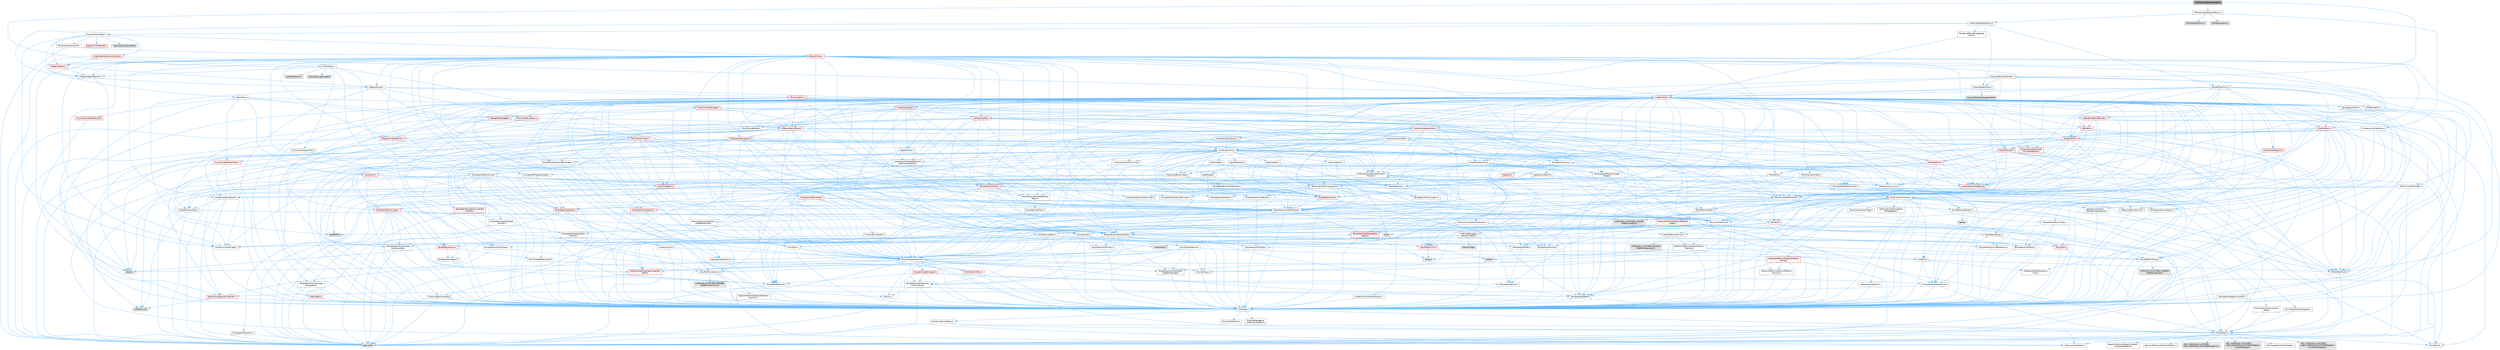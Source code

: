 digraph "ISMInstanceDataManager.h"
{
 // INTERACTIVE_SVG=YES
 // LATEX_PDF_SIZE
  bgcolor="transparent";
  edge [fontname=Helvetica,fontsize=10,labelfontname=Helvetica,labelfontsize=10];
  node [fontname=Helvetica,fontsize=10,shape=box,height=0.2,width=0.4];
  Node1 [id="Node000001",label="ISMInstanceDataManager.h",height=0.2,width=0.4,color="gray40", fillcolor="grey60", style="filled", fontcolor="black",tooltip=" "];
  Node1 -> Node2 [id="edge1_Node000001_Node000002",color="steelblue1",style="solid",tooltip=" "];
  Node2 [id="Node000002",label="SceneTypes.h",height=0.2,width=0.4,color="grey40", fillcolor="white", style="filled",URL="$d0/dc4/SceneTypes_8h.html",tooltip=" "];
  Node2 -> Node3 [id="edge2_Node000002_Node000003",color="steelblue1",style="solid",tooltip=" "];
  Node3 [id="Node000003",label="UObject/ObjectMacros.h",height=0.2,width=0.4,color="grey40", fillcolor="white", style="filled",URL="$d8/d8d/ObjectMacros_8h.html",tooltip=" "];
  Node3 -> Node4 [id="edge3_Node000003_Node000004",color="steelblue1",style="solid",tooltip=" "];
  Node4 [id="Node000004",label="Misc/EnumClassFlags.h",height=0.2,width=0.4,color="grey40", fillcolor="white", style="filled",URL="$d8/de7/EnumClassFlags_8h.html",tooltip=" "];
  Node3 -> Node5 [id="edge4_Node000003_Node000005",color="steelblue1",style="solid",tooltip=" "];
  Node5 [id="Node000005",label="UObject/Script.h",height=0.2,width=0.4,color="grey40", fillcolor="white", style="filled",URL="$de/dc6/Script_8h.html",tooltip=" "];
  Node5 -> Node6 [id="edge5_Node000005_Node000006",color="steelblue1",style="solid",tooltip=" "];
  Node6 [id="Node000006",label="Delegates/Delegate.h",height=0.2,width=0.4,color="red", fillcolor="#FFF0F0", style="filled",URL="$d4/d80/Delegate_8h.html",tooltip=" "];
  Node6 -> Node7 [id="edge6_Node000006_Node000007",color="steelblue1",style="solid",tooltip=" "];
  Node7 [id="Node000007",label="CoreTypes.h",height=0.2,width=0.4,color="grey40", fillcolor="white", style="filled",URL="$dc/dec/CoreTypes_8h.html",tooltip=" "];
  Node7 -> Node8 [id="edge7_Node000007_Node000008",color="steelblue1",style="solid",tooltip=" "];
  Node8 [id="Node000008",label="HAL/Platform.h",height=0.2,width=0.4,color="grey40", fillcolor="white", style="filled",URL="$d9/dd0/Platform_8h.html",tooltip=" "];
  Node8 -> Node9 [id="edge8_Node000008_Node000009",color="steelblue1",style="solid",tooltip=" "];
  Node9 [id="Node000009",label="Misc/Build.h",height=0.2,width=0.4,color="grey40", fillcolor="white", style="filled",URL="$d3/dbb/Build_8h.html",tooltip=" "];
  Node8 -> Node10 [id="edge9_Node000008_Node000010",color="steelblue1",style="solid",tooltip=" "];
  Node10 [id="Node000010",label="Misc/LargeWorldCoordinates.h",height=0.2,width=0.4,color="grey40", fillcolor="white", style="filled",URL="$d2/dcb/LargeWorldCoordinates_8h.html",tooltip=" "];
  Node8 -> Node11 [id="edge10_Node000008_Node000011",color="steelblue1",style="solid",tooltip=" "];
  Node11 [id="Node000011",label="type_traits",height=0.2,width=0.4,color="grey60", fillcolor="#E0E0E0", style="filled",tooltip=" "];
  Node8 -> Node12 [id="edge11_Node000008_Node000012",color="steelblue1",style="solid",tooltip=" "];
  Node12 [id="Node000012",label="PreprocessorHelpers.h",height=0.2,width=0.4,color="grey40", fillcolor="white", style="filled",URL="$db/ddb/PreprocessorHelpers_8h.html",tooltip=" "];
  Node8 -> Node13 [id="edge12_Node000008_Node000013",color="steelblue1",style="solid",tooltip=" "];
  Node13 [id="Node000013",label="UBT_COMPILED_PLATFORM\l/UBT_COMPILED_PLATFORMPlatform\lCompilerPreSetup.h",height=0.2,width=0.4,color="grey60", fillcolor="#E0E0E0", style="filled",tooltip=" "];
  Node8 -> Node14 [id="edge13_Node000008_Node000014",color="steelblue1",style="solid",tooltip=" "];
  Node14 [id="Node000014",label="GenericPlatform/GenericPlatform\lCompilerPreSetup.h",height=0.2,width=0.4,color="grey40", fillcolor="white", style="filled",URL="$d9/dc8/GenericPlatformCompilerPreSetup_8h.html",tooltip=" "];
  Node8 -> Node15 [id="edge14_Node000008_Node000015",color="steelblue1",style="solid",tooltip=" "];
  Node15 [id="Node000015",label="GenericPlatform/GenericPlatform.h",height=0.2,width=0.4,color="grey40", fillcolor="white", style="filled",URL="$d6/d84/GenericPlatform_8h.html",tooltip=" "];
  Node8 -> Node16 [id="edge15_Node000008_Node000016",color="steelblue1",style="solid",tooltip=" "];
  Node16 [id="Node000016",label="UBT_COMPILED_PLATFORM\l/UBT_COMPILED_PLATFORMPlatform.h",height=0.2,width=0.4,color="grey60", fillcolor="#E0E0E0", style="filled",tooltip=" "];
  Node8 -> Node17 [id="edge16_Node000008_Node000017",color="steelblue1",style="solid",tooltip=" "];
  Node17 [id="Node000017",label="UBT_COMPILED_PLATFORM\l/UBT_COMPILED_PLATFORMPlatform\lCompilerSetup.h",height=0.2,width=0.4,color="grey60", fillcolor="#E0E0E0", style="filled",tooltip=" "];
  Node7 -> Node18 [id="edge17_Node000007_Node000018",color="steelblue1",style="solid",tooltip=" "];
  Node18 [id="Node000018",label="ProfilingDebugging\l/UMemoryDefines.h",height=0.2,width=0.4,color="grey40", fillcolor="white", style="filled",URL="$d2/da2/UMemoryDefines_8h.html",tooltip=" "];
  Node7 -> Node19 [id="edge18_Node000007_Node000019",color="steelblue1",style="solid",tooltip=" "];
  Node19 [id="Node000019",label="Misc/CoreMiscDefines.h",height=0.2,width=0.4,color="grey40", fillcolor="white", style="filled",URL="$da/d38/CoreMiscDefines_8h.html",tooltip=" "];
  Node19 -> Node8 [id="edge19_Node000019_Node000008",color="steelblue1",style="solid",tooltip=" "];
  Node19 -> Node12 [id="edge20_Node000019_Node000012",color="steelblue1",style="solid",tooltip=" "];
  Node7 -> Node20 [id="edge21_Node000007_Node000020",color="steelblue1",style="solid",tooltip=" "];
  Node20 [id="Node000020",label="Misc/CoreDefines.h",height=0.2,width=0.4,color="grey40", fillcolor="white", style="filled",URL="$d3/dd2/CoreDefines_8h.html",tooltip=" "];
  Node6 -> Node21 [id="edge22_Node000006_Node000021",color="steelblue1",style="solid",tooltip=" "];
  Node21 [id="Node000021",label="Misc/AssertionMacros.h",height=0.2,width=0.4,color="grey40", fillcolor="white", style="filled",URL="$d0/dfa/AssertionMacros_8h.html",tooltip=" "];
  Node21 -> Node7 [id="edge23_Node000021_Node000007",color="steelblue1",style="solid",tooltip=" "];
  Node21 -> Node8 [id="edge24_Node000021_Node000008",color="steelblue1",style="solid",tooltip=" "];
  Node21 -> Node22 [id="edge25_Node000021_Node000022",color="steelblue1",style="solid",tooltip=" "];
  Node22 [id="Node000022",label="HAL/PlatformMisc.h",height=0.2,width=0.4,color="red", fillcolor="#FFF0F0", style="filled",URL="$d0/df5/PlatformMisc_8h.html",tooltip=" "];
  Node22 -> Node7 [id="edge26_Node000022_Node000007",color="steelblue1",style="solid",tooltip=" "];
  Node21 -> Node12 [id="edge27_Node000021_Node000012",color="steelblue1",style="solid",tooltip=" "];
  Node21 -> Node57 [id="edge28_Node000021_Node000057",color="steelblue1",style="solid",tooltip=" "];
  Node57 [id="Node000057",label="Templates/EnableIf.h",height=0.2,width=0.4,color="grey40", fillcolor="white", style="filled",URL="$d7/d60/EnableIf_8h.html",tooltip=" "];
  Node57 -> Node7 [id="edge29_Node000057_Node000007",color="steelblue1",style="solid",tooltip=" "];
  Node21 -> Node58 [id="edge30_Node000021_Node000058",color="steelblue1",style="solid",tooltip=" "];
  Node58 [id="Node000058",label="Templates/IsArrayOrRefOf\lTypeByPredicate.h",height=0.2,width=0.4,color="grey40", fillcolor="white", style="filled",URL="$d6/da1/IsArrayOrRefOfTypeByPredicate_8h.html",tooltip=" "];
  Node58 -> Node7 [id="edge31_Node000058_Node000007",color="steelblue1",style="solid",tooltip=" "];
  Node21 -> Node59 [id="edge32_Node000021_Node000059",color="steelblue1",style="solid",tooltip=" "];
  Node59 [id="Node000059",label="Templates/IsValidVariadic\lFunctionArg.h",height=0.2,width=0.4,color="grey40", fillcolor="white", style="filled",URL="$d0/dc8/IsValidVariadicFunctionArg_8h.html",tooltip=" "];
  Node59 -> Node7 [id="edge33_Node000059_Node000007",color="steelblue1",style="solid",tooltip=" "];
  Node59 -> Node60 [id="edge34_Node000059_Node000060",color="steelblue1",style="solid",tooltip=" "];
  Node60 [id="Node000060",label="IsEnum.h",height=0.2,width=0.4,color="grey40", fillcolor="white", style="filled",URL="$d4/de5/IsEnum_8h.html",tooltip=" "];
  Node59 -> Node11 [id="edge35_Node000059_Node000011",color="steelblue1",style="solid",tooltip=" "];
  Node21 -> Node61 [id="edge36_Node000021_Node000061",color="steelblue1",style="solid",tooltip=" "];
  Node61 [id="Node000061",label="Traits/IsCharEncodingCompatible\lWith.h",height=0.2,width=0.4,color="red", fillcolor="#FFF0F0", style="filled",URL="$df/dd1/IsCharEncodingCompatibleWith_8h.html",tooltip=" "];
  Node61 -> Node11 [id="edge37_Node000061_Node000011",color="steelblue1",style="solid",tooltip=" "];
  Node21 -> Node63 [id="edge38_Node000021_Node000063",color="steelblue1",style="solid",tooltip=" "];
  Node63 [id="Node000063",label="Misc/VarArgs.h",height=0.2,width=0.4,color="grey40", fillcolor="white", style="filled",URL="$d5/d6f/VarArgs_8h.html",tooltip=" "];
  Node63 -> Node7 [id="edge39_Node000063_Node000007",color="steelblue1",style="solid",tooltip=" "];
  Node21 -> Node64 [id="edge40_Node000021_Node000064",color="steelblue1",style="solid",tooltip=" "];
  Node64 [id="Node000064",label="String/FormatStringSan.h",height=0.2,width=0.4,color="red", fillcolor="#FFF0F0", style="filled",URL="$d3/d8b/FormatStringSan_8h.html",tooltip=" "];
  Node64 -> Node11 [id="edge41_Node000064_Node000011",color="steelblue1",style="solid",tooltip=" "];
  Node64 -> Node7 [id="edge42_Node000064_Node000007",color="steelblue1",style="solid",tooltip=" "];
  Node64 -> Node65 [id="edge43_Node000064_Node000065",color="steelblue1",style="solid",tooltip=" "];
  Node65 [id="Node000065",label="Templates/Requires.h",height=0.2,width=0.4,color="grey40", fillcolor="white", style="filled",URL="$dc/d96/Requires_8h.html",tooltip=" "];
  Node65 -> Node57 [id="edge44_Node000065_Node000057",color="steelblue1",style="solid",tooltip=" "];
  Node65 -> Node11 [id="edge45_Node000065_Node000011",color="steelblue1",style="solid",tooltip=" "];
  Node64 -> Node66 [id="edge46_Node000064_Node000066",color="steelblue1",style="solid",tooltip=" "];
  Node66 [id="Node000066",label="Templates/Identity.h",height=0.2,width=0.4,color="grey40", fillcolor="white", style="filled",URL="$d0/dd5/Identity_8h.html",tooltip=" "];
  Node64 -> Node59 [id="edge47_Node000064_Node000059",color="steelblue1",style="solid",tooltip=" "];
  Node64 -> Node30 [id="edge48_Node000064_Node000030",color="steelblue1",style="solid",tooltip=" "];
  Node30 [id="Node000030",label="Containers/ContainersFwd.h",height=0.2,width=0.4,color="grey40", fillcolor="white", style="filled",URL="$d4/d0a/ContainersFwd_8h.html",tooltip=" "];
  Node30 -> Node8 [id="edge49_Node000030_Node000008",color="steelblue1",style="solid",tooltip=" "];
  Node30 -> Node7 [id="edge50_Node000030_Node000007",color="steelblue1",style="solid",tooltip=" "];
  Node30 -> Node27 [id="edge51_Node000030_Node000027",color="steelblue1",style="solid",tooltip=" "];
  Node27 [id="Node000027",label="Traits/IsContiguousContainer.h",height=0.2,width=0.4,color="red", fillcolor="#FFF0F0", style="filled",URL="$d5/d3c/IsContiguousContainer_8h.html",tooltip=" "];
  Node27 -> Node7 [id="edge52_Node000027_Node000007",color="steelblue1",style="solid",tooltip=" "];
  Node27 -> Node26 [id="edge53_Node000027_Node000026",color="steelblue1",style="solid",tooltip=" "];
  Node26 [id="Node000026",label="initializer_list",height=0.2,width=0.4,color="grey60", fillcolor="#E0E0E0", style="filled",tooltip=" "];
  Node21 -> Node70 [id="edge54_Node000021_Node000070",color="steelblue1",style="solid",tooltip=" "];
  Node70 [id="Node000070",label="atomic",height=0.2,width=0.4,color="grey60", fillcolor="#E0E0E0", style="filled",tooltip=" "];
  Node6 -> Node71 [id="edge55_Node000006_Node000071",color="steelblue1",style="solid",tooltip=" "];
  Node71 [id="Node000071",label="UObject/NameTypes.h",height=0.2,width=0.4,color="red", fillcolor="#FFF0F0", style="filled",URL="$d6/d35/NameTypes_8h.html",tooltip=" "];
  Node71 -> Node7 [id="edge56_Node000071_Node000007",color="steelblue1",style="solid",tooltip=" "];
  Node71 -> Node21 [id="edge57_Node000071_Node000021",color="steelblue1",style="solid",tooltip=" "];
  Node71 -> Node72 [id="edge58_Node000071_Node000072",color="steelblue1",style="solid",tooltip=" "];
  Node72 [id="Node000072",label="HAL/UnrealMemory.h",height=0.2,width=0.4,color="grey40", fillcolor="white", style="filled",URL="$d9/d96/UnrealMemory_8h.html",tooltip=" "];
  Node72 -> Node7 [id="edge59_Node000072_Node000007",color="steelblue1",style="solid",tooltip=" "];
  Node72 -> Node73 [id="edge60_Node000072_Node000073",color="steelblue1",style="solid",tooltip=" "];
  Node73 [id="Node000073",label="GenericPlatform/GenericPlatform\lMemory.h",height=0.2,width=0.4,color="grey40", fillcolor="white", style="filled",URL="$dd/d22/GenericPlatformMemory_8h.html",tooltip=" "];
  Node73 -> Node29 [id="edge61_Node000073_Node000029",color="steelblue1",style="solid",tooltip=" "];
  Node29 [id="Node000029",label="CoreFwd.h",height=0.2,width=0.4,color="grey40", fillcolor="white", style="filled",URL="$d1/d1e/CoreFwd_8h.html",tooltip=" "];
  Node29 -> Node7 [id="edge62_Node000029_Node000007",color="steelblue1",style="solid",tooltip=" "];
  Node29 -> Node30 [id="edge63_Node000029_Node000030",color="steelblue1",style="solid",tooltip=" "];
  Node29 -> Node31 [id="edge64_Node000029_Node000031",color="steelblue1",style="solid",tooltip=" "];
  Node31 [id="Node000031",label="Math/MathFwd.h",height=0.2,width=0.4,color="grey40", fillcolor="white", style="filled",URL="$d2/d10/MathFwd_8h.html",tooltip=" "];
  Node31 -> Node8 [id="edge65_Node000031_Node000008",color="steelblue1",style="solid",tooltip=" "];
  Node29 -> Node32 [id="edge66_Node000029_Node000032",color="steelblue1",style="solid",tooltip=" "];
  Node32 [id="Node000032",label="UObject/UObjectHierarchy\lFwd.h",height=0.2,width=0.4,color="grey40", fillcolor="white", style="filled",URL="$d3/d13/UObjectHierarchyFwd_8h.html",tooltip=" "];
  Node73 -> Node7 [id="edge67_Node000073_Node000007",color="steelblue1",style="solid",tooltip=" "];
  Node73 -> Node74 [id="edge68_Node000073_Node000074",color="steelblue1",style="solid",tooltip=" "];
  Node74 [id="Node000074",label="HAL/PlatformString.h",height=0.2,width=0.4,color="grey40", fillcolor="white", style="filled",URL="$db/db5/PlatformString_8h.html",tooltip=" "];
  Node74 -> Node7 [id="edge69_Node000074_Node000007",color="steelblue1",style="solid",tooltip=" "];
  Node74 -> Node75 [id="edge70_Node000074_Node000075",color="steelblue1",style="solid",tooltip=" "];
  Node75 [id="Node000075",label="COMPILED_PLATFORM_HEADER\l(PlatformString.h)",height=0.2,width=0.4,color="grey60", fillcolor="#E0E0E0", style="filled",tooltip=" "];
  Node73 -> Node43 [id="edge71_Node000073_Node000043",color="steelblue1",style="solid",tooltip=" "];
  Node43 [id="Node000043",label="string.h",height=0.2,width=0.4,color="grey60", fillcolor="#E0E0E0", style="filled",tooltip=" "];
  Node73 -> Node36 [id="edge72_Node000073_Node000036",color="steelblue1",style="solid",tooltip=" "];
  Node36 [id="Node000036",label="wchar.h",height=0.2,width=0.4,color="grey60", fillcolor="#E0E0E0", style="filled",tooltip=" "];
  Node72 -> Node76 [id="edge73_Node000072_Node000076",color="steelblue1",style="solid",tooltip=" "];
  Node76 [id="Node000076",label="HAL/MemoryBase.h",height=0.2,width=0.4,color="grey40", fillcolor="white", style="filled",URL="$d6/d9f/MemoryBase_8h.html",tooltip=" "];
  Node76 -> Node7 [id="edge74_Node000076_Node000007",color="steelblue1",style="solid",tooltip=" "];
  Node76 -> Node50 [id="edge75_Node000076_Node000050",color="steelblue1",style="solid",tooltip=" "];
  Node50 [id="Node000050",label="HAL/PlatformAtomics.h",height=0.2,width=0.4,color="grey40", fillcolor="white", style="filled",URL="$d3/d36/PlatformAtomics_8h.html",tooltip=" "];
  Node50 -> Node7 [id="edge76_Node000050_Node000007",color="steelblue1",style="solid",tooltip=" "];
  Node50 -> Node51 [id="edge77_Node000050_Node000051",color="steelblue1",style="solid",tooltip=" "];
  Node51 [id="Node000051",label="GenericPlatform/GenericPlatform\lAtomics.h",height=0.2,width=0.4,color="grey40", fillcolor="white", style="filled",URL="$da/d72/GenericPlatformAtomics_8h.html",tooltip=" "];
  Node51 -> Node7 [id="edge78_Node000051_Node000007",color="steelblue1",style="solid",tooltip=" "];
  Node50 -> Node52 [id="edge79_Node000050_Node000052",color="steelblue1",style="solid",tooltip=" "];
  Node52 [id="Node000052",label="COMPILED_PLATFORM_HEADER\l(PlatformAtomics.h)",height=0.2,width=0.4,color="grey60", fillcolor="#E0E0E0", style="filled",tooltip=" "];
  Node76 -> Node34 [id="edge80_Node000076_Node000034",color="steelblue1",style="solid",tooltip=" "];
  Node34 [id="Node000034",label="HAL/PlatformCrt.h",height=0.2,width=0.4,color="red", fillcolor="#FFF0F0", style="filled",URL="$d8/d75/PlatformCrt_8h.html",tooltip=" "];
  Node34 -> Node36 [id="edge81_Node000034_Node000036",color="steelblue1",style="solid",tooltip=" "];
  Node34 -> Node43 [id="edge82_Node000034_Node000043",color="steelblue1",style="solid",tooltip=" "];
  Node76 -> Node77 [id="edge83_Node000076_Node000077",color="steelblue1",style="solid",tooltip=" "];
  Node77 [id="Node000077",label="Misc/Exec.h",height=0.2,width=0.4,color="grey40", fillcolor="white", style="filled",URL="$de/ddb/Exec_8h.html",tooltip=" "];
  Node77 -> Node7 [id="edge84_Node000077_Node000007",color="steelblue1",style="solid",tooltip=" "];
  Node77 -> Node21 [id="edge85_Node000077_Node000021",color="steelblue1",style="solid",tooltip=" "];
  Node76 -> Node78 [id="edge86_Node000076_Node000078",color="steelblue1",style="solid",tooltip=" "];
  Node78 [id="Node000078",label="Misc/OutputDevice.h",height=0.2,width=0.4,color="grey40", fillcolor="white", style="filled",URL="$d7/d32/OutputDevice_8h.html",tooltip=" "];
  Node78 -> Node29 [id="edge87_Node000078_Node000029",color="steelblue1",style="solid",tooltip=" "];
  Node78 -> Node7 [id="edge88_Node000078_Node000007",color="steelblue1",style="solid",tooltip=" "];
  Node78 -> Node79 [id="edge89_Node000078_Node000079",color="steelblue1",style="solid",tooltip=" "];
  Node79 [id="Node000079",label="Logging/LogVerbosity.h",height=0.2,width=0.4,color="grey40", fillcolor="white", style="filled",URL="$d2/d8f/LogVerbosity_8h.html",tooltip=" "];
  Node79 -> Node7 [id="edge90_Node000079_Node000007",color="steelblue1",style="solid",tooltip=" "];
  Node78 -> Node63 [id="edge91_Node000078_Node000063",color="steelblue1",style="solid",tooltip=" "];
  Node78 -> Node58 [id="edge92_Node000078_Node000058",color="steelblue1",style="solid",tooltip=" "];
  Node78 -> Node59 [id="edge93_Node000078_Node000059",color="steelblue1",style="solid",tooltip=" "];
  Node78 -> Node61 [id="edge94_Node000078_Node000061",color="steelblue1",style="solid",tooltip=" "];
  Node76 -> Node80 [id="edge95_Node000076_Node000080",color="steelblue1",style="solid",tooltip=" "];
  Node80 [id="Node000080",label="Templates/Atomic.h",height=0.2,width=0.4,color="red", fillcolor="#FFF0F0", style="filled",URL="$d3/d91/Atomic_8h.html",tooltip=" "];
  Node80 -> Node81 [id="edge96_Node000080_Node000081",color="steelblue1",style="solid",tooltip=" "];
  Node81 [id="Node000081",label="HAL/ThreadSafeCounter.h",height=0.2,width=0.4,color="grey40", fillcolor="white", style="filled",URL="$dc/dc9/ThreadSafeCounter_8h.html",tooltip=" "];
  Node81 -> Node7 [id="edge97_Node000081_Node000007",color="steelblue1",style="solid",tooltip=" "];
  Node81 -> Node50 [id="edge98_Node000081_Node000050",color="steelblue1",style="solid",tooltip=" "];
  Node80 -> Node83 [id="edge99_Node000080_Node000083",color="steelblue1",style="solid",tooltip=" "];
  Node83 [id="Node000083",label="Templates/IsIntegral.h",height=0.2,width=0.4,color="grey40", fillcolor="white", style="filled",URL="$da/d64/IsIntegral_8h.html",tooltip=" "];
  Node83 -> Node7 [id="edge100_Node000083_Node000007",color="steelblue1",style="solid",tooltip=" "];
  Node80 -> Node70 [id="edge101_Node000080_Node000070",color="steelblue1",style="solid",tooltip=" "];
  Node72 -> Node89 [id="edge102_Node000072_Node000089",color="steelblue1",style="solid",tooltip=" "];
  Node89 [id="Node000089",label="HAL/PlatformMemory.h",height=0.2,width=0.4,color="grey40", fillcolor="white", style="filled",URL="$de/d68/PlatformMemory_8h.html",tooltip=" "];
  Node89 -> Node7 [id="edge103_Node000089_Node000007",color="steelblue1",style="solid",tooltip=" "];
  Node89 -> Node73 [id="edge104_Node000089_Node000073",color="steelblue1",style="solid",tooltip=" "];
  Node89 -> Node90 [id="edge105_Node000089_Node000090",color="steelblue1",style="solid",tooltip=" "];
  Node90 [id="Node000090",label="COMPILED_PLATFORM_HEADER\l(PlatformMemory.h)",height=0.2,width=0.4,color="grey60", fillcolor="#E0E0E0", style="filled",tooltip=" "];
  Node72 -> Node91 [id="edge106_Node000072_Node000091",color="steelblue1",style="solid",tooltip=" "];
  Node91 [id="Node000091",label="ProfilingDebugging\l/MemoryTrace.h",height=0.2,width=0.4,color="grey40", fillcolor="white", style="filled",URL="$da/dd7/MemoryTrace_8h.html",tooltip=" "];
  Node91 -> Node8 [id="edge107_Node000091_Node000008",color="steelblue1",style="solid",tooltip=" "];
  Node91 -> Node4 [id="edge108_Node000091_Node000004",color="steelblue1",style="solid",tooltip=" "];
  Node91 -> Node53 [id="edge109_Node000091_Node000053",color="steelblue1",style="solid",tooltip=" "];
  Node53 [id="Node000053",label="Trace/Config.h",height=0.2,width=0.4,color="grey60", fillcolor="#E0E0E0", style="filled",tooltip=" "];
  Node91 -> Node56 [id="edge110_Node000091_Node000056",color="steelblue1",style="solid",tooltip=" "];
  Node56 [id="Node000056",label="Trace/Trace.h",height=0.2,width=0.4,color="grey60", fillcolor="#E0E0E0", style="filled",tooltip=" "];
  Node72 -> Node92 [id="edge111_Node000072_Node000092",color="steelblue1",style="solid",tooltip=" "];
  Node92 [id="Node000092",label="Templates/IsPointer.h",height=0.2,width=0.4,color="grey40", fillcolor="white", style="filled",URL="$d7/d05/IsPointer_8h.html",tooltip=" "];
  Node92 -> Node7 [id="edge112_Node000092_Node000007",color="steelblue1",style="solid",tooltip=" "];
  Node71 -> Node93 [id="edge113_Node000071_Node000093",color="steelblue1",style="solid",tooltip=" "];
  Node93 [id="Node000093",label="Templates/UnrealTypeTraits.h",height=0.2,width=0.4,color="grey40", fillcolor="white", style="filled",URL="$d2/d2d/UnrealTypeTraits_8h.html",tooltip=" "];
  Node93 -> Node7 [id="edge114_Node000093_Node000007",color="steelblue1",style="solid",tooltip=" "];
  Node93 -> Node92 [id="edge115_Node000093_Node000092",color="steelblue1",style="solid",tooltip=" "];
  Node93 -> Node21 [id="edge116_Node000093_Node000021",color="steelblue1",style="solid",tooltip=" "];
  Node93 -> Node85 [id="edge117_Node000093_Node000085",color="steelblue1",style="solid",tooltip=" "];
  Node85 [id="Node000085",label="Templates/AndOrNot.h",height=0.2,width=0.4,color="grey40", fillcolor="white", style="filled",URL="$db/d0a/AndOrNot_8h.html",tooltip=" "];
  Node85 -> Node7 [id="edge118_Node000085_Node000007",color="steelblue1",style="solid",tooltip=" "];
  Node93 -> Node57 [id="edge119_Node000093_Node000057",color="steelblue1",style="solid",tooltip=" "];
  Node93 -> Node94 [id="edge120_Node000093_Node000094",color="steelblue1",style="solid",tooltip=" "];
  Node94 [id="Node000094",label="Templates/IsArithmetic.h",height=0.2,width=0.4,color="grey40", fillcolor="white", style="filled",URL="$d2/d5d/IsArithmetic_8h.html",tooltip=" "];
  Node94 -> Node7 [id="edge121_Node000094_Node000007",color="steelblue1",style="solid",tooltip=" "];
  Node93 -> Node60 [id="edge122_Node000093_Node000060",color="steelblue1",style="solid",tooltip=" "];
  Node93 -> Node95 [id="edge123_Node000093_Node000095",color="steelblue1",style="solid",tooltip=" "];
  Node95 [id="Node000095",label="Templates/Models.h",height=0.2,width=0.4,color="grey40", fillcolor="white", style="filled",URL="$d3/d0c/Models_8h.html",tooltip=" "];
  Node95 -> Node66 [id="edge124_Node000095_Node000066",color="steelblue1",style="solid",tooltip=" "];
  Node93 -> Node96 [id="edge125_Node000093_Node000096",color="steelblue1",style="solid",tooltip=" "];
  Node96 [id="Node000096",label="Templates/IsPODType.h",height=0.2,width=0.4,color="grey40", fillcolor="white", style="filled",URL="$d7/db1/IsPODType_8h.html",tooltip=" "];
  Node96 -> Node7 [id="edge126_Node000096_Node000007",color="steelblue1",style="solid",tooltip=" "];
  Node93 -> Node97 [id="edge127_Node000093_Node000097",color="steelblue1",style="solid",tooltip=" "];
  Node97 [id="Node000097",label="Templates/IsUECoreType.h",height=0.2,width=0.4,color="grey40", fillcolor="white", style="filled",URL="$d1/db8/IsUECoreType_8h.html",tooltip=" "];
  Node97 -> Node7 [id="edge128_Node000097_Node000007",color="steelblue1",style="solid",tooltip=" "];
  Node97 -> Node11 [id="edge129_Node000097_Node000011",color="steelblue1",style="solid",tooltip=" "];
  Node93 -> Node86 [id="edge130_Node000093_Node000086",color="steelblue1",style="solid",tooltip=" "];
  Node86 [id="Node000086",label="Templates/IsTriviallyCopy\lConstructible.h",height=0.2,width=0.4,color="grey40", fillcolor="white", style="filled",URL="$d3/d78/IsTriviallyCopyConstructible_8h.html",tooltip=" "];
  Node86 -> Node7 [id="edge131_Node000086_Node000007",color="steelblue1",style="solid",tooltip=" "];
  Node86 -> Node11 [id="edge132_Node000086_Node000011",color="steelblue1",style="solid",tooltip=" "];
  Node71 -> Node98 [id="edge133_Node000071_Node000098",color="steelblue1",style="solid",tooltip=" "];
  Node98 [id="Node000098",label="Templates/UnrealTemplate.h",height=0.2,width=0.4,color="grey40", fillcolor="white", style="filled",URL="$d4/d24/UnrealTemplate_8h.html",tooltip=" "];
  Node98 -> Node7 [id="edge134_Node000098_Node000007",color="steelblue1",style="solid",tooltip=" "];
  Node98 -> Node92 [id="edge135_Node000098_Node000092",color="steelblue1",style="solid",tooltip=" "];
  Node98 -> Node72 [id="edge136_Node000098_Node000072",color="steelblue1",style="solid",tooltip=" "];
  Node98 -> Node99 [id="edge137_Node000098_Node000099",color="steelblue1",style="solid",tooltip=" "];
  Node99 [id="Node000099",label="Templates/CopyQualifiers\lAndRefsFromTo.h",height=0.2,width=0.4,color="grey40", fillcolor="white", style="filled",URL="$d3/db3/CopyQualifiersAndRefsFromTo_8h.html",tooltip=" "];
  Node99 -> Node100 [id="edge138_Node000099_Node000100",color="steelblue1",style="solid",tooltip=" "];
  Node100 [id="Node000100",label="Templates/CopyQualifiers\lFromTo.h",height=0.2,width=0.4,color="grey40", fillcolor="white", style="filled",URL="$d5/db4/CopyQualifiersFromTo_8h.html",tooltip=" "];
  Node98 -> Node93 [id="edge139_Node000098_Node000093",color="steelblue1",style="solid",tooltip=" "];
  Node98 -> Node101 [id="edge140_Node000098_Node000101",color="steelblue1",style="solid",tooltip=" "];
  Node101 [id="Node000101",label="Templates/RemoveReference.h",height=0.2,width=0.4,color="grey40", fillcolor="white", style="filled",URL="$da/dbe/RemoveReference_8h.html",tooltip=" "];
  Node101 -> Node7 [id="edge141_Node000101_Node000007",color="steelblue1",style="solid",tooltip=" "];
  Node98 -> Node65 [id="edge142_Node000098_Node000065",color="steelblue1",style="solid",tooltip=" "];
  Node98 -> Node102 [id="edge143_Node000098_Node000102",color="steelblue1",style="solid",tooltip=" "];
  Node102 [id="Node000102",label="Templates/TypeCompatible\lBytes.h",height=0.2,width=0.4,color="red", fillcolor="#FFF0F0", style="filled",URL="$df/d0a/TypeCompatibleBytes_8h.html",tooltip=" "];
  Node102 -> Node7 [id="edge144_Node000102_Node000007",color="steelblue1",style="solid",tooltip=" "];
  Node102 -> Node43 [id="edge145_Node000102_Node000043",color="steelblue1",style="solid",tooltip=" "];
  Node102 -> Node11 [id="edge146_Node000102_Node000011",color="steelblue1",style="solid",tooltip=" "];
  Node98 -> Node66 [id="edge147_Node000098_Node000066",color="steelblue1",style="solid",tooltip=" "];
  Node98 -> Node27 [id="edge148_Node000098_Node000027",color="steelblue1",style="solid",tooltip=" "];
  Node98 -> Node103 [id="edge149_Node000098_Node000103",color="steelblue1",style="solid",tooltip=" "];
  Node103 [id="Node000103",label="Traits/UseBitwiseSwap.h",height=0.2,width=0.4,color="grey40", fillcolor="white", style="filled",URL="$db/df3/UseBitwiseSwap_8h.html",tooltip=" "];
  Node103 -> Node7 [id="edge150_Node000103_Node000007",color="steelblue1",style="solid",tooltip=" "];
  Node103 -> Node11 [id="edge151_Node000103_Node000011",color="steelblue1",style="solid",tooltip=" "];
  Node98 -> Node11 [id="edge152_Node000098_Node000011",color="steelblue1",style="solid",tooltip=" "];
  Node71 -> Node104 [id="edge153_Node000071_Node000104",color="steelblue1",style="solid",tooltip=" "];
  Node104 [id="Node000104",label="Containers/UnrealString.h",height=0.2,width=0.4,color="red", fillcolor="#FFF0F0", style="filled",URL="$d5/dba/UnrealString_8h.html",tooltip=" "];
  Node71 -> Node111 [id="edge154_Node000071_Node000111",color="steelblue1",style="solid",tooltip=" "];
  Node111 [id="Node000111",label="Containers/StringConv.h",height=0.2,width=0.4,color="red", fillcolor="#FFF0F0", style="filled",URL="$d3/ddf/StringConv_8h.html",tooltip=" "];
  Node111 -> Node7 [id="edge155_Node000111_Node000007",color="steelblue1",style="solid",tooltip=" "];
  Node111 -> Node21 [id="edge156_Node000111_Node000021",color="steelblue1",style="solid",tooltip=" "];
  Node111 -> Node112 [id="edge157_Node000111_Node000112",color="steelblue1",style="solid",tooltip=" "];
  Node112 [id="Node000112",label="Containers/ContainerAllocation\lPolicies.h",height=0.2,width=0.4,color="grey40", fillcolor="white", style="filled",URL="$d7/dff/ContainerAllocationPolicies_8h.html",tooltip=" "];
  Node112 -> Node7 [id="edge158_Node000112_Node000007",color="steelblue1",style="solid",tooltip=" "];
  Node112 -> Node113 [id="edge159_Node000112_Node000113",color="steelblue1",style="solid",tooltip=" "];
  Node113 [id="Node000113",label="Containers/ContainerHelpers.h",height=0.2,width=0.4,color="grey40", fillcolor="white", style="filled",URL="$d7/d33/ContainerHelpers_8h.html",tooltip=" "];
  Node113 -> Node7 [id="edge160_Node000113_Node000007",color="steelblue1",style="solid",tooltip=" "];
  Node112 -> Node112 [id="edge161_Node000112_Node000112",color="steelblue1",style="solid",tooltip=" "];
  Node112 -> Node114 [id="edge162_Node000112_Node000114",color="steelblue1",style="solid",tooltip=" "];
  Node114 [id="Node000114",label="HAL/PlatformMath.h",height=0.2,width=0.4,color="grey40", fillcolor="white", style="filled",URL="$dc/d53/PlatformMath_8h.html",tooltip=" "];
  Node114 -> Node7 [id="edge163_Node000114_Node000007",color="steelblue1",style="solid",tooltip=" "];
  Node114 -> Node115 [id="edge164_Node000114_Node000115",color="steelblue1",style="solid",tooltip=" "];
  Node115 [id="Node000115",label="GenericPlatform/GenericPlatform\lMath.h",height=0.2,width=0.4,color="red", fillcolor="#FFF0F0", style="filled",URL="$d5/d79/GenericPlatformMath_8h.html",tooltip=" "];
  Node115 -> Node7 [id="edge165_Node000115_Node000007",color="steelblue1",style="solid",tooltip=" "];
  Node115 -> Node30 [id="edge166_Node000115_Node000030",color="steelblue1",style="solid",tooltip=" "];
  Node115 -> Node34 [id="edge167_Node000115_Node000034",color="steelblue1",style="solid",tooltip=" "];
  Node115 -> Node85 [id="edge168_Node000115_Node000085",color="steelblue1",style="solid",tooltip=" "];
  Node115 -> Node116 [id="edge169_Node000115_Node000116",color="steelblue1",style="solid",tooltip=" "];
  Node116 [id="Node000116",label="Templates/Decay.h",height=0.2,width=0.4,color="grey40", fillcolor="white", style="filled",URL="$dd/d0f/Decay_8h.html",tooltip=" "];
  Node116 -> Node7 [id="edge170_Node000116_Node000007",color="steelblue1",style="solid",tooltip=" "];
  Node116 -> Node101 [id="edge171_Node000116_Node000101",color="steelblue1",style="solid",tooltip=" "];
  Node116 -> Node11 [id="edge172_Node000116_Node000011",color="steelblue1",style="solid",tooltip=" "];
  Node115 -> Node93 [id="edge173_Node000115_Node000093",color="steelblue1",style="solid",tooltip=" "];
  Node115 -> Node65 [id="edge174_Node000115_Node000065",color="steelblue1",style="solid",tooltip=" "];
  Node115 -> Node102 [id="edge175_Node000115_Node000102",color="steelblue1",style="solid",tooltip=" "];
  Node115 -> Node120 [id="edge176_Node000115_Node000120",color="steelblue1",style="solid",tooltip=" "];
  Node120 [id="Node000120",label="limits",height=0.2,width=0.4,color="grey60", fillcolor="#E0E0E0", style="filled",tooltip=" "];
  Node115 -> Node11 [id="edge177_Node000115_Node000011",color="steelblue1",style="solid",tooltip=" "];
  Node114 -> Node121 [id="edge178_Node000114_Node000121",color="steelblue1",style="solid",tooltip=" "];
  Node121 [id="Node000121",label="COMPILED_PLATFORM_HEADER\l(PlatformMath.h)",height=0.2,width=0.4,color="grey60", fillcolor="#E0E0E0", style="filled",tooltip=" "];
  Node112 -> Node72 [id="edge179_Node000112_Node000072",color="steelblue1",style="solid",tooltip=" "];
  Node112 -> Node44 [id="edge180_Node000112_Node000044",color="steelblue1",style="solid",tooltip=" "];
  Node44 [id="Node000044",label="Math/NumericLimits.h",height=0.2,width=0.4,color="grey40", fillcolor="white", style="filled",URL="$df/d1b/NumericLimits_8h.html",tooltip=" "];
  Node44 -> Node7 [id="edge181_Node000044_Node000007",color="steelblue1",style="solid",tooltip=" "];
  Node112 -> Node21 [id="edge182_Node000112_Node000021",color="steelblue1",style="solid",tooltip=" "];
  Node112 -> Node122 [id="edge183_Node000112_Node000122",color="steelblue1",style="solid",tooltip=" "];
  Node122 [id="Node000122",label="Templates/IsPolymorphic.h",height=0.2,width=0.4,color="grey40", fillcolor="white", style="filled",URL="$dc/d20/IsPolymorphic_8h.html",tooltip=" "];
  Node112 -> Node123 [id="edge184_Node000112_Node000123",color="steelblue1",style="solid",tooltip=" "];
  Node123 [id="Node000123",label="Templates/MemoryOps.h",height=0.2,width=0.4,color="red", fillcolor="#FFF0F0", style="filled",URL="$db/dea/MemoryOps_8h.html",tooltip=" "];
  Node123 -> Node7 [id="edge185_Node000123_Node000007",color="steelblue1",style="solid",tooltip=" "];
  Node123 -> Node72 [id="edge186_Node000123_Node000072",color="steelblue1",style="solid",tooltip=" "];
  Node123 -> Node87 [id="edge187_Node000123_Node000087",color="steelblue1",style="solid",tooltip=" "];
  Node87 [id="Node000087",label="Templates/IsTriviallyCopy\lAssignable.h",height=0.2,width=0.4,color="grey40", fillcolor="white", style="filled",URL="$d2/df2/IsTriviallyCopyAssignable_8h.html",tooltip=" "];
  Node87 -> Node7 [id="edge188_Node000087_Node000007",color="steelblue1",style="solid",tooltip=" "];
  Node87 -> Node11 [id="edge189_Node000087_Node000011",color="steelblue1",style="solid",tooltip=" "];
  Node123 -> Node86 [id="edge190_Node000123_Node000086",color="steelblue1",style="solid",tooltip=" "];
  Node123 -> Node65 [id="edge191_Node000123_Node000065",color="steelblue1",style="solid",tooltip=" "];
  Node123 -> Node93 [id="edge192_Node000123_Node000093",color="steelblue1",style="solid",tooltip=" "];
  Node123 -> Node103 [id="edge193_Node000123_Node000103",color="steelblue1",style="solid",tooltip=" "];
  Node123 -> Node11 [id="edge194_Node000123_Node000011",color="steelblue1",style="solid",tooltip=" "];
  Node112 -> Node102 [id="edge195_Node000112_Node000102",color="steelblue1",style="solid",tooltip=" "];
  Node112 -> Node11 [id="edge196_Node000112_Node000011",color="steelblue1",style="solid",tooltip=" "];
  Node111 -> Node124 [id="edge197_Node000111_Node000124",color="steelblue1",style="solid",tooltip=" "];
  Node124 [id="Node000124",label="Containers/Array.h",height=0.2,width=0.4,color="grey40", fillcolor="white", style="filled",URL="$df/dd0/Array_8h.html",tooltip=" "];
  Node124 -> Node7 [id="edge198_Node000124_Node000007",color="steelblue1",style="solid",tooltip=" "];
  Node124 -> Node21 [id="edge199_Node000124_Node000021",color="steelblue1",style="solid",tooltip=" "];
  Node124 -> Node125 [id="edge200_Node000124_Node000125",color="steelblue1",style="solid",tooltip=" "];
  Node125 [id="Node000125",label="Misc/IntrusiveUnsetOptional\lState.h",height=0.2,width=0.4,color="grey40", fillcolor="white", style="filled",URL="$d2/d0a/IntrusiveUnsetOptionalState_8h.html",tooltip=" "];
  Node125 -> Node126 [id="edge201_Node000125_Node000126",color="steelblue1",style="solid",tooltip=" "];
  Node126 [id="Node000126",label="Misc/OptionalFwd.h",height=0.2,width=0.4,color="grey40", fillcolor="white", style="filled",URL="$dc/d50/OptionalFwd_8h.html",tooltip=" "];
  Node124 -> Node127 [id="edge202_Node000124_Node000127",color="steelblue1",style="solid",tooltip=" "];
  Node127 [id="Node000127",label="Misc/ReverseIterate.h",height=0.2,width=0.4,color="grey40", fillcolor="white", style="filled",URL="$db/de3/ReverseIterate_8h.html",tooltip=" "];
  Node127 -> Node8 [id="edge203_Node000127_Node000008",color="steelblue1",style="solid",tooltip=" "];
  Node127 -> Node128 [id="edge204_Node000127_Node000128",color="steelblue1",style="solid",tooltip=" "];
  Node128 [id="Node000128",label="iterator",height=0.2,width=0.4,color="grey60", fillcolor="#E0E0E0", style="filled",tooltip=" "];
  Node124 -> Node72 [id="edge205_Node000124_Node000072",color="steelblue1",style="solid",tooltip=" "];
  Node124 -> Node93 [id="edge206_Node000124_Node000093",color="steelblue1",style="solid",tooltip=" "];
  Node124 -> Node98 [id="edge207_Node000124_Node000098",color="steelblue1",style="solid",tooltip=" "];
  Node124 -> Node129 [id="edge208_Node000124_Node000129",color="steelblue1",style="solid",tooltip=" "];
  Node129 [id="Node000129",label="Containers/AllowShrinking.h",height=0.2,width=0.4,color="grey40", fillcolor="white", style="filled",URL="$d7/d1a/AllowShrinking_8h.html",tooltip=" "];
  Node129 -> Node7 [id="edge209_Node000129_Node000007",color="steelblue1",style="solid",tooltip=" "];
  Node124 -> Node112 [id="edge210_Node000124_Node000112",color="steelblue1",style="solid",tooltip=" "];
  Node124 -> Node130 [id="edge211_Node000124_Node000130",color="steelblue1",style="solid",tooltip=" "];
  Node130 [id="Node000130",label="Containers/ContainerElement\lTypeCompatibility.h",height=0.2,width=0.4,color="grey40", fillcolor="white", style="filled",URL="$df/ddf/ContainerElementTypeCompatibility_8h.html",tooltip=" "];
  Node130 -> Node7 [id="edge212_Node000130_Node000007",color="steelblue1",style="solid",tooltip=" "];
  Node130 -> Node93 [id="edge213_Node000130_Node000093",color="steelblue1",style="solid",tooltip=" "];
  Node124 -> Node131 [id="edge214_Node000124_Node000131",color="steelblue1",style="solid",tooltip=" "];
  Node131 [id="Node000131",label="Serialization/Archive.h",height=0.2,width=0.4,color="grey40", fillcolor="white", style="filled",URL="$d7/d3b/Archive_8h.html",tooltip=" "];
  Node131 -> Node29 [id="edge215_Node000131_Node000029",color="steelblue1",style="solid",tooltip=" "];
  Node131 -> Node7 [id="edge216_Node000131_Node000007",color="steelblue1",style="solid",tooltip=" "];
  Node131 -> Node132 [id="edge217_Node000131_Node000132",color="steelblue1",style="solid",tooltip=" "];
  Node132 [id="Node000132",label="HAL/PlatformProperties.h",height=0.2,width=0.4,color="red", fillcolor="#FFF0F0", style="filled",URL="$d9/db0/PlatformProperties_8h.html",tooltip=" "];
  Node132 -> Node7 [id="edge218_Node000132_Node000007",color="steelblue1",style="solid",tooltip=" "];
  Node131 -> Node135 [id="edge219_Node000131_Node000135",color="steelblue1",style="solid",tooltip=" "];
  Node135 [id="Node000135",label="Internationalization\l/TextNamespaceFwd.h",height=0.2,width=0.4,color="grey40", fillcolor="white", style="filled",URL="$d8/d97/TextNamespaceFwd_8h.html",tooltip=" "];
  Node135 -> Node7 [id="edge220_Node000135_Node000007",color="steelblue1",style="solid",tooltip=" "];
  Node131 -> Node31 [id="edge221_Node000131_Node000031",color="steelblue1",style="solid",tooltip=" "];
  Node131 -> Node21 [id="edge222_Node000131_Node000021",color="steelblue1",style="solid",tooltip=" "];
  Node131 -> Node9 [id="edge223_Node000131_Node000009",color="steelblue1",style="solid",tooltip=" "];
  Node131 -> Node45 [id="edge224_Node000131_Node000045",color="steelblue1",style="solid",tooltip=" "];
  Node45 [id="Node000045",label="Misc/CompressionFlags.h",height=0.2,width=0.4,color="grey40", fillcolor="white", style="filled",URL="$d9/d76/CompressionFlags_8h.html",tooltip=" "];
  Node131 -> Node136 [id="edge225_Node000131_Node000136",color="steelblue1",style="solid",tooltip=" "];
  Node136 [id="Node000136",label="Misc/EngineVersionBase.h",height=0.2,width=0.4,color="grey40", fillcolor="white", style="filled",URL="$d5/d2b/EngineVersionBase_8h.html",tooltip=" "];
  Node136 -> Node7 [id="edge226_Node000136_Node000007",color="steelblue1",style="solid",tooltip=" "];
  Node131 -> Node63 [id="edge227_Node000131_Node000063",color="steelblue1",style="solid",tooltip=" "];
  Node131 -> Node137 [id="edge228_Node000131_Node000137",color="steelblue1",style="solid",tooltip=" "];
  Node137 [id="Node000137",label="Serialization/ArchiveCook\lData.h",height=0.2,width=0.4,color="grey40", fillcolor="white", style="filled",URL="$dc/db6/ArchiveCookData_8h.html",tooltip=" "];
  Node137 -> Node8 [id="edge229_Node000137_Node000008",color="steelblue1",style="solid",tooltip=" "];
  Node131 -> Node138 [id="edge230_Node000131_Node000138",color="steelblue1",style="solid",tooltip=" "];
  Node138 [id="Node000138",label="Serialization/ArchiveSave\lPackageData.h",height=0.2,width=0.4,color="grey40", fillcolor="white", style="filled",URL="$d1/d37/ArchiveSavePackageData_8h.html",tooltip=" "];
  Node131 -> Node57 [id="edge231_Node000131_Node000057",color="steelblue1",style="solid",tooltip=" "];
  Node131 -> Node58 [id="edge232_Node000131_Node000058",color="steelblue1",style="solid",tooltip=" "];
  Node131 -> Node139 [id="edge233_Node000131_Node000139",color="steelblue1",style="solid",tooltip=" "];
  Node139 [id="Node000139",label="Templates/IsEnumClass.h",height=0.2,width=0.4,color="grey40", fillcolor="white", style="filled",URL="$d7/d15/IsEnumClass_8h.html",tooltip=" "];
  Node139 -> Node7 [id="edge234_Node000139_Node000007",color="steelblue1",style="solid",tooltip=" "];
  Node139 -> Node85 [id="edge235_Node000139_Node000085",color="steelblue1",style="solid",tooltip=" "];
  Node131 -> Node119 [id="edge236_Node000131_Node000119",color="steelblue1",style="solid",tooltip=" "];
  Node119 [id="Node000119",label="Templates/IsSigned.h",height=0.2,width=0.4,color="grey40", fillcolor="white", style="filled",URL="$d8/dd8/IsSigned_8h.html",tooltip=" "];
  Node119 -> Node7 [id="edge237_Node000119_Node000007",color="steelblue1",style="solid",tooltip=" "];
  Node131 -> Node59 [id="edge238_Node000131_Node000059",color="steelblue1",style="solid",tooltip=" "];
  Node131 -> Node98 [id="edge239_Node000131_Node000098",color="steelblue1",style="solid",tooltip=" "];
  Node131 -> Node61 [id="edge240_Node000131_Node000061",color="steelblue1",style="solid",tooltip=" "];
  Node131 -> Node140 [id="edge241_Node000131_Node000140",color="steelblue1",style="solid",tooltip=" "];
  Node140 [id="Node000140",label="UObject/ObjectVersion.h",height=0.2,width=0.4,color="grey40", fillcolor="white", style="filled",URL="$da/d63/ObjectVersion_8h.html",tooltip=" "];
  Node140 -> Node7 [id="edge242_Node000140_Node000007",color="steelblue1",style="solid",tooltip=" "];
  Node124 -> Node141 [id="edge243_Node000124_Node000141",color="steelblue1",style="solid",tooltip=" "];
  Node141 [id="Node000141",label="Serialization/MemoryImage\lWriter.h",height=0.2,width=0.4,color="grey40", fillcolor="white", style="filled",URL="$d0/d08/MemoryImageWriter_8h.html",tooltip=" "];
  Node141 -> Node7 [id="edge244_Node000141_Node000007",color="steelblue1",style="solid",tooltip=" "];
  Node141 -> Node142 [id="edge245_Node000141_Node000142",color="steelblue1",style="solid",tooltip=" "];
  Node142 [id="Node000142",label="Serialization/MemoryLayout.h",height=0.2,width=0.4,color="grey40", fillcolor="white", style="filled",URL="$d7/d66/MemoryLayout_8h.html",tooltip=" "];
  Node142 -> Node143 [id="edge246_Node000142_Node000143",color="steelblue1",style="solid",tooltip=" "];
  Node143 [id="Node000143",label="Concepts/StaticClassProvider.h",height=0.2,width=0.4,color="grey40", fillcolor="white", style="filled",URL="$dd/d83/StaticClassProvider_8h.html",tooltip=" "];
  Node142 -> Node144 [id="edge247_Node000142_Node000144",color="steelblue1",style="solid",tooltip=" "];
  Node144 [id="Node000144",label="Concepts/StaticStructProvider.h",height=0.2,width=0.4,color="grey40", fillcolor="white", style="filled",URL="$d5/d77/StaticStructProvider_8h.html",tooltip=" "];
  Node142 -> Node145 [id="edge248_Node000142_Node000145",color="steelblue1",style="solid",tooltip=" "];
  Node145 [id="Node000145",label="Containers/EnumAsByte.h",height=0.2,width=0.4,color="grey40", fillcolor="white", style="filled",URL="$d6/d9a/EnumAsByte_8h.html",tooltip=" "];
  Node145 -> Node7 [id="edge249_Node000145_Node000007",color="steelblue1",style="solid",tooltip=" "];
  Node145 -> Node96 [id="edge250_Node000145_Node000096",color="steelblue1",style="solid",tooltip=" "];
  Node145 -> Node146 [id="edge251_Node000145_Node000146",color="steelblue1",style="solid",tooltip=" "];
  Node146 [id="Node000146",label="Templates/TypeHash.h",height=0.2,width=0.4,color="red", fillcolor="#FFF0F0", style="filled",URL="$d1/d62/TypeHash_8h.html",tooltip=" "];
  Node146 -> Node7 [id="edge252_Node000146_Node000007",color="steelblue1",style="solid",tooltip=" "];
  Node146 -> Node65 [id="edge253_Node000146_Node000065",color="steelblue1",style="solid",tooltip=" "];
  Node146 -> Node147 [id="edge254_Node000146_Node000147",color="steelblue1",style="solid",tooltip=" "];
  Node147 [id="Node000147",label="Misc/Crc.h",height=0.2,width=0.4,color="red", fillcolor="#FFF0F0", style="filled",URL="$d4/dd2/Crc_8h.html",tooltip=" "];
  Node147 -> Node7 [id="edge255_Node000147_Node000007",color="steelblue1",style="solid",tooltip=" "];
  Node147 -> Node74 [id="edge256_Node000147_Node000074",color="steelblue1",style="solid",tooltip=" "];
  Node147 -> Node21 [id="edge257_Node000147_Node000021",color="steelblue1",style="solid",tooltip=" "];
  Node147 -> Node148 [id="edge258_Node000147_Node000148",color="steelblue1",style="solid",tooltip=" "];
  Node148 [id="Node000148",label="Misc/CString.h",height=0.2,width=0.4,color="grey40", fillcolor="white", style="filled",URL="$d2/d49/CString_8h.html",tooltip=" "];
  Node148 -> Node7 [id="edge259_Node000148_Node000007",color="steelblue1",style="solid",tooltip=" "];
  Node148 -> Node34 [id="edge260_Node000148_Node000034",color="steelblue1",style="solid",tooltip=" "];
  Node148 -> Node74 [id="edge261_Node000148_Node000074",color="steelblue1",style="solid",tooltip=" "];
  Node148 -> Node21 [id="edge262_Node000148_Node000021",color="steelblue1",style="solid",tooltip=" "];
  Node148 -> Node149 [id="edge263_Node000148_Node000149",color="steelblue1",style="solid",tooltip=" "];
  Node149 [id="Node000149",label="Misc/Char.h",height=0.2,width=0.4,color="red", fillcolor="#FFF0F0", style="filled",URL="$d0/d58/Char_8h.html",tooltip=" "];
  Node149 -> Node7 [id="edge264_Node000149_Node000007",color="steelblue1",style="solid",tooltip=" "];
  Node149 -> Node11 [id="edge265_Node000149_Node000011",color="steelblue1",style="solid",tooltip=" "];
  Node148 -> Node63 [id="edge266_Node000148_Node000063",color="steelblue1",style="solid",tooltip=" "];
  Node148 -> Node58 [id="edge267_Node000148_Node000058",color="steelblue1",style="solid",tooltip=" "];
  Node148 -> Node59 [id="edge268_Node000148_Node000059",color="steelblue1",style="solid",tooltip=" "];
  Node148 -> Node61 [id="edge269_Node000148_Node000061",color="steelblue1",style="solid",tooltip=" "];
  Node147 -> Node149 [id="edge270_Node000147_Node000149",color="steelblue1",style="solid",tooltip=" "];
  Node147 -> Node93 [id="edge271_Node000147_Node000093",color="steelblue1",style="solid",tooltip=" "];
  Node146 -> Node11 [id="edge272_Node000146_Node000011",color="steelblue1",style="solid",tooltip=" "];
  Node142 -> Node24 [id="edge273_Node000142_Node000024",color="steelblue1",style="solid",tooltip=" "];
  Node24 [id="Node000024",label="Containers/StringFwd.h",height=0.2,width=0.4,color="grey40", fillcolor="white", style="filled",URL="$df/d37/StringFwd_8h.html",tooltip=" "];
  Node24 -> Node7 [id="edge274_Node000024_Node000007",color="steelblue1",style="solid",tooltip=" "];
  Node24 -> Node25 [id="edge275_Node000024_Node000025",color="steelblue1",style="solid",tooltip=" "];
  Node25 [id="Node000025",label="Traits/ElementType.h",height=0.2,width=0.4,color="grey40", fillcolor="white", style="filled",URL="$d5/d4f/ElementType_8h.html",tooltip=" "];
  Node25 -> Node8 [id="edge276_Node000025_Node000008",color="steelblue1",style="solid",tooltip=" "];
  Node25 -> Node26 [id="edge277_Node000025_Node000026",color="steelblue1",style="solid",tooltip=" "];
  Node25 -> Node11 [id="edge278_Node000025_Node000011",color="steelblue1",style="solid",tooltip=" "];
  Node24 -> Node27 [id="edge279_Node000024_Node000027",color="steelblue1",style="solid",tooltip=" "];
  Node142 -> Node72 [id="edge280_Node000142_Node000072",color="steelblue1",style="solid",tooltip=" "];
  Node142 -> Node153 [id="edge281_Node000142_Node000153",color="steelblue1",style="solid",tooltip=" "];
  Node153 [id="Node000153",label="Misc/DelayedAutoRegister.h",height=0.2,width=0.4,color="grey40", fillcolor="white", style="filled",URL="$d1/dda/DelayedAutoRegister_8h.html",tooltip=" "];
  Node153 -> Node8 [id="edge282_Node000153_Node000008",color="steelblue1",style="solid",tooltip=" "];
  Node142 -> Node57 [id="edge283_Node000142_Node000057",color="steelblue1",style="solid",tooltip=" "];
  Node142 -> Node154 [id="edge284_Node000142_Node000154",color="steelblue1",style="solid",tooltip=" "];
  Node154 [id="Node000154",label="Templates/IsAbstract.h",height=0.2,width=0.4,color="grey40", fillcolor="white", style="filled",URL="$d8/db7/IsAbstract_8h.html",tooltip=" "];
  Node142 -> Node122 [id="edge285_Node000142_Node000122",color="steelblue1",style="solid",tooltip=" "];
  Node142 -> Node95 [id="edge286_Node000142_Node000095",color="steelblue1",style="solid",tooltip=" "];
  Node142 -> Node98 [id="edge287_Node000142_Node000098",color="steelblue1",style="solid",tooltip=" "];
  Node124 -> Node155 [id="edge288_Node000124_Node000155",color="steelblue1",style="solid",tooltip=" "];
  Node155 [id="Node000155",label="Algo/Heapify.h",height=0.2,width=0.4,color="grey40", fillcolor="white", style="filled",URL="$d0/d2a/Heapify_8h.html",tooltip=" "];
  Node155 -> Node156 [id="edge289_Node000155_Node000156",color="steelblue1",style="solid",tooltip=" "];
  Node156 [id="Node000156",label="Algo/Impl/BinaryHeap.h",height=0.2,width=0.4,color="grey40", fillcolor="white", style="filled",URL="$d7/da3/Algo_2Impl_2BinaryHeap_8h.html",tooltip=" "];
  Node156 -> Node157 [id="edge290_Node000156_Node000157",color="steelblue1",style="solid",tooltip=" "];
  Node157 [id="Node000157",label="Templates/Invoke.h",height=0.2,width=0.4,color="red", fillcolor="#FFF0F0", style="filled",URL="$d7/deb/Invoke_8h.html",tooltip=" "];
  Node157 -> Node7 [id="edge291_Node000157_Node000007",color="steelblue1",style="solid",tooltip=" "];
  Node157 -> Node98 [id="edge292_Node000157_Node000098",color="steelblue1",style="solid",tooltip=" "];
  Node157 -> Node11 [id="edge293_Node000157_Node000011",color="steelblue1",style="solid",tooltip=" "];
  Node156 -> Node159 [id="edge294_Node000156_Node000159",color="steelblue1",style="solid",tooltip=" "];
  Node159 [id="Node000159",label="Templates/Projection.h",height=0.2,width=0.4,color="grey40", fillcolor="white", style="filled",URL="$d7/df0/Projection_8h.html",tooltip=" "];
  Node159 -> Node11 [id="edge295_Node000159_Node000011",color="steelblue1",style="solid",tooltip=" "];
  Node156 -> Node160 [id="edge296_Node000156_Node000160",color="steelblue1",style="solid",tooltip=" "];
  Node160 [id="Node000160",label="Templates/ReversePredicate.h",height=0.2,width=0.4,color="grey40", fillcolor="white", style="filled",URL="$d8/d28/ReversePredicate_8h.html",tooltip=" "];
  Node160 -> Node157 [id="edge297_Node000160_Node000157",color="steelblue1",style="solid",tooltip=" "];
  Node160 -> Node98 [id="edge298_Node000160_Node000098",color="steelblue1",style="solid",tooltip=" "];
  Node156 -> Node11 [id="edge299_Node000156_Node000011",color="steelblue1",style="solid",tooltip=" "];
  Node155 -> Node161 [id="edge300_Node000155_Node000161",color="steelblue1",style="solid",tooltip=" "];
  Node161 [id="Node000161",label="Templates/IdentityFunctor.h",height=0.2,width=0.4,color="grey40", fillcolor="white", style="filled",URL="$d7/d2e/IdentityFunctor_8h.html",tooltip=" "];
  Node161 -> Node8 [id="edge301_Node000161_Node000008",color="steelblue1",style="solid",tooltip=" "];
  Node155 -> Node157 [id="edge302_Node000155_Node000157",color="steelblue1",style="solid",tooltip=" "];
  Node155 -> Node162 [id="edge303_Node000155_Node000162",color="steelblue1",style="solid",tooltip=" "];
  Node162 [id="Node000162",label="Templates/Less.h",height=0.2,width=0.4,color="grey40", fillcolor="white", style="filled",URL="$de/dc8/Less_8h.html",tooltip=" "];
  Node162 -> Node7 [id="edge304_Node000162_Node000007",color="steelblue1",style="solid",tooltip=" "];
  Node162 -> Node98 [id="edge305_Node000162_Node000098",color="steelblue1",style="solid",tooltip=" "];
  Node155 -> Node98 [id="edge306_Node000155_Node000098",color="steelblue1",style="solid",tooltip=" "];
  Node124 -> Node163 [id="edge307_Node000124_Node000163",color="steelblue1",style="solid",tooltip=" "];
  Node163 [id="Node000163",label="Algo/HeapSort.h",height=0.2,width=0.4,color="grey40", fillcolor="white", style="filled",URL="$d3/d92/HeapSort_8h.html",tooltip=" "];
  Node163 -> Node156 [id="edge308_Node000163_Node000156",color="steelblue1",style="solid",tooltip=" "];
  Node163 -> Node161 [id="edge309_Node000163_Node000161",color="steelblue1",style="solid",tooltip=" "];
  Node163 -> Node162 [id="edge310_Node000163_Node000162",color="steelblue1",style="solid",tooltip=" "];
  Node163 -> Node98 [id="edge311_Node000163_Node000098",color="steelblue1",style="solid",tooltip=" "];
  Node124 -> Node164 [id="edge312_Node000124_Node000164",color="steelblue1",style="solid",tooltip=" "];
  Node164 [id="Node000164",label="Algo/IsHeap.h",height=0.2,width=0.4,color="grey40", fillcolor="white", style="filled",URL="$de/d32/IsHeap_8h.html",tooltip=" "];
  Node164 -> Node156 [id="edge313_Node000164_Node000156",color="steelblue1",style="solid",tooltip=" "];
  Node164 -> Node161 [id="edge314_Node000164_Node000161",color="steelblue1",style="solid",tooltip=" "];
  Node164 -> Node157 [id="edge315_Node000164_Node000157",color="steelblue1",style="solid",tooltip=" "];
  Node164 -> Node162 [id="edge316_Node000164_Node000162",color="steelblue1",style="solid",tooltip=" "];
  Node164 -> Node98 [id="edge317_Node000164_Node000098",color="steelblue1",style="solid",tooltip=" "];
  Node124 -> Node156 [id="edge318_Node000124_Node000156",color="steelblue1",style="solid",tooltip=" "];
  Node124 -> Node165 [id="edge319_Node000124_Node000165",color="steelblue1",style="solid",tooltip=" "];
  Node165 [id="Node000165",label="Algo/StableSort.h",height=0.2,width=0.4,color="grey40", fillcolor="white", style="filled",URL="$d7/d3c/StableSort_8h.html",tooltip=" "];
  Node165 -> Node166 [id="edge320_Node000165_Node000166",color="steelblue1",style="solid",tooltip=" "];
  Node166 [id="Node000166",label="Algo/BinarySearch.h",height=0.2,width=0.4,color="grey40", fillcolor="white", style="filled",URL="$db/db4/BinarySearch_8h.html",tooltip=" "];
  Node166 -> Node161 [id="edge321_Node000166_Node000161",color="steelblue1",style="solid",tooltip=" "];
  Node166 -> Node157 [id="edge322_Node000166_Node000157",color="steelblue1",style="solid",tooltip=" "];
  Node166 -> Node162 [id="edge323_Node000166_Node000162",color="steelblue1",style="solid",tooltip=" "];
  Node165 -> Node167 [id="edge324_Node000165_Node000167",color="steelblue1",style="solid",tooltip=" "];
  Node167 [id="Node000167",label="Algo/Rotate.h",height=0.2,width=0.4,color="grey40", fillcolor="white", style="filled",URL="$dd/da7/Rotate_8h.html",tooltip=" "];
  Node167 -> Node98 [id="edge325_Node000167_Node000098",color="steelblue1",style="solid",tooltip=" "];
  Node165 -> Node161 [id="edge326_Node000165_Node000161",color="steelblue1",style="solid",tooltip=" "];
  Node165 -> Node157 [id="edge327_Node000165_Node000157",color="steelblue1",style="solid",tooltip=" "];
  Node165 -> Node162 [id="edge328_Node000165_Node000162",color="steelblue1",style="solid",tooltip=" "];
  Node165 -> Node98 [id="edge329_Node000165_Node000098",color="steelblue1",style="solid",tooltip=" "];
  Node124 -> Node168 [id="edge330_Node000124_Node000168",color="steelblue1",style="solid",tooltip=" "];
  Node168 [id="Node000168",label="Concepts/GetTypeHashable.h",height=0.2,width=0.4,color="grey40", fillcolor="white", style="filled",URL="$d3/da2/GetTypeHashable_8h.html",tooltip=" "];
  Node168 -> Node7 [id="edge331_Node000168_Node000007",color="steelblue1",style="solid",tooltip=" "];
  Node168 -> Node146 [id="edge332_Node000168_Node000146",color="steelblue1",style="solid",tooltip=" "];
  Node124 -> Node161 [id="edge333_Node000124_Node000161",color="steelblue1",style="solid",tooltip=" "];
  Node124 -> Node157 [id="edge334_Node000124_Node000157",color="steelblue1",style="solid",tooltip=" "];
  Node124 -> Node162 [id="edge335_Node000124_Node000162",color="steelblue1",style="solid",tooltip=" "];
  Node124 -> Node169 [id="edge336_Node000124_Node000169",color="steelblue1",style="solid",tooltip=" "];
  Node169 [id="Node000169",label="Templates/LosesQualifiers\lFromTo.h",height=0.2,width=0.4,color="grey40", fillcolor="white", style="filled",URL="$d2/db3/LosesQualifiersFromTo_8h.html",tooltip=" "];
  Node169 -> Node100 [id="edge337_Node000169_Node000100",color="steelblue1",style="solid",tooltip=" "];
  Node169 -> Node11 [id="edge338_Node000169_Node000011",color="steelblue1",style="solid",tooltip=" "];
  Node124 -> Node65 [id="edge339_Node000124_Node000065",color="steelblue1",style="solid",tooltip=" "];
  Node124 -> Node170 [id="edge340_Node000124_Node000170",color="steelblue1",style="solid",tooltip=" "];
  Node170 [id="Node000170",label="Templates/Sorting.h",height=0.2,width=0.4,color="grey40", fillcolor="white", style="filled",URL="$d3/d9e/Sorting_8h.html",tooltip=" "];
  Node170 -> Node7 [id="edge341_Node000170_Node000007",color="steelblue1",style="solid",tooltip=" "];
  Node170 -> Node166 [id="edge342_Node000170_Node000166",color="steelblue1",style="solid",tooltip=" "];
  Node170 -> Node171 [id="edge343_Node000170_Node000171",color="steelblue1",style="solid",tooltip=" "];
  Node171 [id="Node000171",label="Algo/Sort.h",height=0.2,width=0.4,color="red", fillcolor="#FFF0F0", style="filled",URL="$d1/d87/Sort_8h.html",tooltip=" "];
  Node170 -> Node114 [id="edge344_Node000170_Node000114",color="steelblue1",style="solid",tooltip=" "];
  Node170 -> Node162 [id="edge345_Node000170_Node000162",color="steelblue1",style="solid",tooltip=" "];
  Node124 -> Node174 [id="edge346_Node000124_Node000174",color="steelblue1",style="solid",tooltip=" "];
  Node174 [id="Node000174",label="Templates/AlignmentTemplates.h",height=0.2,width=0.4,color="grey40", fillcolor="white", style="filled",URL="$dd/d32/AlignmentTemplates_8h.html",tooltip=" "];
  Node174 -> Node7 [id="edge347_Node000174_Node000007",color="steelblue1",style="solid",tooltip=" "];
  Node174 -> Node83 [id="edge348_Node000174_Node000083",color="steelblue1",style="solid",tooltip=" "];
  Node174 -> Node92 [id="edge349_Node000174_Node000092",color="steelblue1",style="solid",tooltip=" "];
  Node124 -> Node25 [id="edge350_Node000124_Node000025",color="steelblue1",style="solid",tooltip=" "];
  Node124 -> Node120 [id="edge351_Node000124_Node000120",color="steelblue1",style="solid",tooltip=" "];
  Node124 -> Node11 [id="edge352_Node000124_Node000011",color="steelblue1",style="solid",tooltip=" "];
  Node111 -> Node148 [id="edge353_Node000111_Node000148",color="steelblue1",style="solid",tooltip=" "];
  Node111 -> Node98 [id="edge354_Node000111_Node000098",color="steelblue1",style="solid",tooltip=" "];
  Node111 -> Node93 [id="edge355_Node000111_Node000093",color="steelblue1",style="solid",tooltip=" "];
  Node111 -> Node25 [id="edge356_Node000111_Node000025",color="steelblue1",style="solid",tooltip=" "];
  Node111 -> Node61 [id="edge357_Node000111_Node000061",color="steelblue1",style="solid",tooltip=" "];
  Node111 -> Node27 [id="edge358_Node000111_Node000027",color="steelblue1",style="solid",tooltip=" "];
  Node111 -> Node11 [id="edge359_Node000111_Node000011",color="steelblue1",style="solid",tooltip=" "];
  Node71 -> Node24 [id="edge360_Node000071_Node000024",color="steelblue1",style="solid",tooltip=" "];
  Node71 -> Node176 [id="edge361_Node000071_Node000176",color="steelblue1",style="solid",tooltip=" "];
  Node176 [id="Node000176",label="UObject/UnrealNames.h",height=0.2,width=0.4,color="red", fillcolor="#FFF0F0", style="filled",URL="$d8/db1/UnrealNames_8h.html",tooltip=" "];
  Node176 -> Node7 [id="edge362_Node000176_Node000007",color="steelblue1",style="solid",tooltip=" "];
  Node71 -> Node80 [id="edge363_Node000071_Node000080",color="steelblue1",style="solid",tooltip=" "];
  Node71 -> Node142 [id="edge364_Node000071_Node000142",color="steelblue1",style="solid",tooltip=" "];
  Node71 -> Node125 [id="edge365_Node000071_Node000125",color="steelblue1",style="solid",tooltip=" "];
  Node71 -> Node56 [id="edge366_Node000071_Node000056",color="steelblue1",style="solid",tooltip=" "];
  Node6 -> Node225 [id="edge367_Node000006_Node000225",color="steelblue1",style="solid",tooltip=" "];
  Node225 [id="Node000225",label="AutoRTFM.h",height=0.2,width=0.4,color="grey60", fillcolor="#E0E0E0", style="filled",tooltip=" "];
  Node5 -> Node245 [id="edge368_Node000005_Node000245",color="steelblue1",style="solid",tooltip=" "];
  Node245 [id="Node000245",label="HAL/ThreadSingleton.h",height=0.2,width=0.4,color="red", fillcolor="#FFF0F0", style="filled",URL="$d0/dd5/ThreadSingleton_8h.html",tooltip=" "];
  Node245 -> Node7 [id="edge369_Node000245_Node000007",color="steelblue1",style="solid",tooltip=" "];
  Node245 -> Node209 [id="edge370_Node000245_Node000209",color="steelblue1",style="solid",tooltip=" "];
  Node209 [id="Node000209",label="Templates/Function.h",height=0.2,width=0.4,color="red", fillcolor="#FFF0F0", style="filled",URL="$df/df5/Function_8h.html",tooltip=" "];
  Node209 -> Node7 [id="edge371_Node000209_Node000007",color="steelblue1",style="solid",tooltip=" "];
  Node209 -> Node21 [id="edge372_Node000209_Node000021",color="steelblue1",style="solid",tooltip=" "];
  Node209 -> Node125 [id="edge373_Node000209_Node000125",color="steelblue1",style="solid",tooltip=" "];
  Node209 -> Node72 [id="edge374_Node000209_Node000072",color="steelblue1",style="solid",tooltip=" "];
  Node209 -> Node93 [id="edge375_Node000209_Node000093",color="steelblue1",style="solid",tooltip=" "];
  Node209 -> Node157 [id="edge376_Node000209_Node000157",color="steelblue1",style="solid",tooltip=" "];
  Node209 -> Node98 [id="edge377_Node000209_Node000098",color="steelblue1",style="solid",tooltip=" "];
  Node209 -> Node65 [id="edge378_Node000209_Node000065",color="steelblue1",style="solid",tooltip=" "];
  Node209 -> Node173 [id="edge379_Node000209_Node000173",color="steelblue1",style="solid",tooltip=" "];
  Node173 [id="Node000173",label="Math/UnrealMathUtility.h",height=0.2,width=0.4,color="grey40", fillcolor="white", style="filled",URL="$db/db8/UnrealMathUtility_8h.html",tooltip=" "];
  Node173 -> Node7 [id="edge380_Node000173_Node000007",color="steelblue1",style="solid",tooltip=" "];
  Node173 -> Node21 [id="edge381_Node000173_Node000021",color="steelblue1",style="solid",tooltip=" "];
  Node173 -> Node114 [id="edge382_Node000173_Node000114",color="steelblue1",style="solid",tooltip=" "];
  Node173 -> Node31 [id="edge383_Node000173_Node000031",color="steelblue1",style="solid",tooltip=" "];
  Node173 -> Node66 [id="edge384_Node000173_Node000066",color="steelblue1",style="solid",tooltip=" "];
  Node173 -> Node65 [id="edge385_Node000173_Node000065",color="steelblue1",style="solid",tooltip=" "];
  Node209 -> Node11 [id="edge386_Node000209_Node000011",color="steelblue1",style="solid",tooltip=" "];
  Node5 -> Node247 [id="edge387_Node000005_Node000247",color="steelblue1",style="solid",tooltip=" "];
  Node247 [id="Node000247",label="Stats/Stats.h",height=0.2,width=0.4,color="red", fillcolor="#FFF0F0", style="filled",URL="$dc/d09/Stats_8h.html",tooltip=" "];
  Node247 -> Node7 [id="edge388_Node000247_Node000007",color="steelblue1",style="solid",tooltip=" "];
  Node5 -> Node4 [id="edge389_Node000005_Node000004",color="steelblue1",style="solid",tooltip=" "];
  Node5 -> Node273 [id="edge390_Node000005_Node000273",color="steelblue1",style="solid",tooltip=" "];
  Node273 [id="Node000273",label="Misc/CoreMisc.h",height=0.2,width=0.4,color="red", fillcolor="#FFF0F0", style="filled",URL="$d8/d97/CoreMisc_8h.html",tooltip=" "];
  Node273 -> Node124 [id="edge391_Node000273_Node000124",color="steelblue1",style="solid",tooltip=" "];
  Node273 -> Node112 [id="edge392_Node000273_Node000112",color="steelblue1",style="solid",tooltip=" "];
  Node273 -> Node186 [id="edge393_Node000273_Node000186",color="steelblue1",style="solid",tooltip=" "];
  Node186 [id="Node000186",label="Containers/Map.h",height=0.2,width=0.4,color="red", fillcolor="#FFF0F0", style="filled",URL="$df/d79/Map_8h.html",tooltip=" "];
  Node186 -> Node7 [id="edge394_Node000186_Node000007",color="steelblue1",style="solid",tooltip=" "];
  Node186 -> Node187 [id="edge395_Node000186_Node000187",color="steelblue1",style="solid",tooltip=" "];
  Node187 [id="Node000187",label="Algo/Reverse.h",height=0.2,width=0.4,color="grey40", fillcolor="white", style="filled",URL="$d5/d93/Reverse_8h.html",tooltip=" "];
  Node187 -> Node7 [id="edge396_Node000187_Node000007",color="steelblue1",style="solid",tooltip=" "];
  Node187 -> Node98 [id="edge397_Node000187_Node000098",color="steelblue1",style="solid",tooltip=" "];
  Node186 -> Node130 [id="edge398_Node000186_Node000130",color="steelblue1",style="solid",tooltip=" "];
  Node186 -> Node188 [id="edge399_Node000186_Node000188",color="steelblue1",style="solid",tooltip=" "];
  Node188 [id="Node000188",label="Containers/Set.h",height=0.2,width=0.4,color="red", fillcolor="#FFF0F0", style="filled",URL="$d4/d45/Set_8h.html",tooltip=" "];
  Node188 -> Node112 [id="edge400_Node000188_Node000112",color="steelblue1",style="solid",tooltip=" "];
  Node188 -> Node130 [id="edge401_Node000188_Node000130",color="steelblue1",style="solid",tooltip=" "];
  Node188 -> Node190 [id="edge402_Node000188_Node000190",color="steelblue1",style="solid",tooltip=" "];
  Node190 [id="Node000190",label="Containers/SparseArray.h",height=0.2,width=0.4,color="red", fillcolor="#FFF0F0", style="filled",URL="$d5/dbf/SparseArray_8h.html",tooltip=" "];
  Node190 -> Node7 [id="edge403_Node000190_Node000007",color="steelblue1",style="solid",tooltip=" "];
  Node190 -> Node21 [id="edge404_Node000190_Node000021",color="steelblue1",style="solid",tooltip=" "];
  Node190 -> Node72 [id="edge405_Node000190_Node000072",color="steelblue1",style="solid",tooltip=" "];
  Node190 -> Node93 [id="edge406_Node000190_Node000093",color="steelblue1",style="solid",tooltip=" "];
  Node190 -> Node98 [id="edge407_Node000190_Node000098",color="steelblue1",style="solid",tooltip=" "];
  Node190 -> Node112 [id="edge408_Node000190_Node000112",color="steelblue1",style="solid",tooltip=" "];
  Node190 -> Node162 [id="edge409_Node000190_Node000162",color="steelblue1",style="solid",tooltip=" "];
  Node190 -> Node124 [id="edge410_Node000190_Node000124",color="steelblue1",style="solid",tooltip=" "];
  Node190 -> Node173 [id="edge411_Node000190_Node000173",color="steelblue1",style="solid",tooltip=" "];
  Node190 -> Node191 [id="edge412_Node000190_Node000191",color="steelblue1",style="solid",tooltip=" "];
  Node191 [id="Node000191",label="Containers/ScriptArray.h",height=0.2,width=0.4,color="grey40", fillcolor="white", style="filled",URL="$dc/daf/ScriptArray_8h.html",tooltip=" "];
  Node191 -> Node7 [id="edge413_Node000191_Node000007",color="steelblue1",style="solid",tooltip=" "];
  Node191 -> Node21 [id="edge414_Node000191_Node000021",color="steelblue1",style="solid",tooltip=" "];
  Node191 -> Node72 [id="edge415_Node000191_Node000072",color="steelblue1",style="solid",tooltip=" "];
  Node191 -> Node129 [id="edge416_Node000191_Node000129",color="steelblue1",style="solid",tooltip=" "];
  Node191 -> Node112 [id="edge417_Node000191_Node000112",color="steelblue1",style="solid",tooltip=" "];
  Node191 -> Node124 [id="edge418_Node000191_Node000124",color="steelblue1",style="solid",tooltip=" "];
  Node191 -> Node26 [id="edge419_Node000191_Node000026",color="steelblue1",style="solid",tooltip=" "];
  Node190 -> Node192 [id="edge420_Node000190_Node000192",color="steelblue1",style="solid",tooltip=" "];
  Node192 [id="Node000192",label="Containers/BitArray.h",height=0.2,width=0.4,color="grey40", fillcolor="white", style="filled",URL="$d1/de4/BitArray_8h.html",tooltip=" "];
  Node192 -> Node112 [id="edge421_Node000192_Node000112",color="steelblue1",style="solid",tooltip=" "];
  Node192 -> Node7 [id="edge422_Node000192_Node000007",color="steelblue1",style="solid",tooltip=" "];
  Node192 -> Node50 [id="edge423_Node000192_Node000050",color="steelblue1",style="solid",tooltip=" "];
  Node192 -> Node72 [id="edge424_Node000192_Node000072",color="steelblue1",style="solid",tooltip=" "];
  Node192 -> Node173 [id="edge425_Node000192_Node000173",color="steelblue1",style="solid",tooltip=" "];
  Node192 -> Node21 [id="edge426_Node000192_Node000021",color="steelblue1",style="solid",tooltip=" "];
  Node192 -> Node4 [id="edge427_Node000192_Node000004",color="steelblue1",style="solid",tooltip=" "];
  Node192 -> Node131 [id="edge428_Node000192_Node000131",color="steelblue1",style="solid",tooltip=" "];
  Node192 -> Node141 [id="edge429_Node000192_Node000141",color="steelblue1",style="solid",tooltip=" "];
  Node192 -> Node142 [id="edge430_Node000192_Node000142",color="steelblue1",style="solid",tooltip=" "];
  Node192 -> Node57 [id="edge431_Node000192_Node000057",color="steelblue1",style="solid",tooltip=" "];
  Node192 -> Node157 [id="edge432_Node000192_Node000157",color="steelblue1",style="solid",tooltip=" "];
  Node192 -> Node98 [id="edge433_Node000192_Node000098",color="steelblue1",style="solid",tooltip=" "];
  Node192 -> Node93 [id="edge434_Node000192_Node000093",color="steelblue1",style="solid",tooltip=" "];
  Node190 -> Node141 [id="edge435_Node000190_Node000141",color="steelblue1",style="solid",tooltip=" "];
  Node190 -> Node104 [id="edge436_Node000190_Node000104",color="steelblue1",style="solid",tooltip=" "];
  Node190 -> Node125 [id="edge437_Node000190_Node000125",color="steelblue1",style="solid",tooltip=" "];
  Node188 -> Node30 [id="edge438_Node000188_Node000030",color="steelblue1",style="solid",tooltip=" "];
  Node188 -> Node173 [id="edge439_Node000188_Node000173",color="steelblue1",style="solid",tooltip=" "];
  Node188 -> Node21 [id="edge440_Node000188_Node000021",color="steelblue1",style="solid",tooltip=" "];
  Node188 -> Node208 [id="edge441_Node000188_Node000208",color="steelblue1",style="solid",tooltip=" "];
  Node208 [id="Node000208",label="Misc/StructBuilder.h",height=0.2,width=0.4,color="grey40", fillcolor="white", style="filled",URL="$d9/db3/StructBuilder_8h.html",tooltip=" "];
  Node208 -> Node7 [id="edge442_Node000208_Node000007",color="steelblue1",style="solid",tooltip=" "];
  Node208 -> Node173 [id="edge443_Node000208_Node000173",color="steelblue1",style="solid",tooltip=" "];
  Node208 -> Node174 [id="edge444_Node000208_Node000174",color="steelblue1",style="solid",tooltip=" "];
  Node188 -> Node141 [id="edge445_Node000188_Node000141",color="steelblue1",style="solid",tooltip=" "];
  Node188 -> Node209 [id="edge446_Node000188_Node000209",color="steelblue1",style="solid",tooltip=" "];
  Node188 -> Node170 [id="edge447_Node000188_Node000170",color="steelblue1",style="solid",tooltip=" "];
  Node188 -> Node146 [id="edge448_Node000188_Node000146",color="steelblue1",style="solid",tooltip=" "];
  Node188 -> Node98 [id="edge449_Node000188_Node000098",color="steelblue1",style="solid",tooltip=" "];
  Node188 -> Node26 [id="edge450_Node000188_Node000026",color="steelblue1",style="solid",tooltip=" "];
  Node188 -> Node11 [id="edge451_Node000188_Node000011",color="steelblue1",style="solid",tooltip=" "];
  Node186 -> Node104 [id="edge452_Node000186_Node000104",color="steelblue1",style="solid",tooltip=" "];
  Node186 -> Node21 [id="edge453_Node000186_Node000021",color="steelblue1",style="solid",tooltip=" "];
  Node186 -> Node208 [id="edge454_Node000186_Node000208",color="steelblue1",style="solid",tooltip=" "];
  Node186 -> Node209 [id="edge455_Node000186_Node000209",color="steelblue1",style="solid",tooltip=" "];
  Node186 -> Node170 [id="edge456_Node000186_Node000170",color="steelblue1",style="solid",tooltip=" "];
  Node186 -> Node98 [id="edge457_Node000186_Node000098",color="steelblue1",style="solid",tooltip=" "];
  Node186 -> Node93 [id="edge458_Node000186_Node000093",color="steelblue1",style="solid",tooltip=" "];
  Node186 -> Node11 [id="edge459_Node000186_Node000011",color="steelblue1",style="solid",tooltip=" "];
  Node273 -> Node104 [id="edge460_Node000273_Node000104",color="steelblue1",style="solid",tooltip=" "];
  Node273 -> Node7 [id="edge461_Node000273_Node000007",color="steelblue1",style="solid",tooltip=" "];
  Node273 -> Node132 [id="edge462_Node000273_Node000132",color="steelblue1",style="solid",tooltip=" "];
  Node273 -> Node245 [id="edge463_Node000273_Node000245",color="steelblue1",style="solid",tooltip=" "];
  Node273 -> Node79 [id="edge464_Node000273_Node000079",color="steelblue1",style="solid",tooltip=" "];
  Node273 -> Node274 [id="edge465_Node000273_Node000274",color="steelblue1",style="solid",tooltip=" "];
  Node274 [id="Node000274",label="Math/IntPoint.h",height=0.2,width=0.4,color="red", fillcolor="#FFF0F0", style="filled",URL="$d3/df7/IntPoint_8h.html",tooltip=" "];
  Node274 -> Node7 [id="edge466_Node000274_Node000007",color="steelblue1",style="solid",tooltip=" "];
  Node274 -> Node21 [id="edge467_Node000274_Node000021",color="steelblue1",style="solid",tooltip=" "];
  Node274 -> Node265 [id="edge468_Node000274_Node000265",color="steelblue1",style="solid",tooltip=" "];
  Node265 [id="Node000265",label="Misc/Parse.h",height=0.2,width=0.4,color="grey40", fillcolor="white", style="filled",URL="$dc/d71/Parse_8h.html",tooltip=" "];
  Node265 -> Node24 [id="edge469_Node000265_Node000024",color="steelblue1",style="solid",tooltip=" "];
  Node265 -> Node104 [id="edge470_Node000265_Node000104",color="steelblue1",style="solid",tooltip=" "];
  Node265 -> Node7 [id="edge471_Node000265_Node000007",color="steelblue1",style="solid",tooltip=" "];
  Node265 -> Node34 [id="edge472_Node000265_Node000034",color="steelblue1",style="solid",tooltip=" "];
  Node265 -> Node9 [id="edge473_Node000265_Node000009",color="steelblue1",style="solid",tooltip=" "];
  Node265 -> Node4 [id="edge474_Node000265_Node000004",color="steelblue1",style="solid",tooltip=" "];
  Node265 -> Node209 [id="edge475_Node000265_Node000209",color="steelblue1",style="solid",tooltip=" "];
  Node274 -> Node31 [id="edge476_Node000274_Node000031",color="steelblue1",style="solid",tooltip=" "];
  Node274 -> Node173 [id="edge477_Node000274_Node000173",color="steelblue1",style="solid",tooltip=" "];
  Node274 -> Node104 [id="edge478_Node000274_Node000104",color="steelblue1",style="solid",tooltip=" "];
  Node274 -> Node146 [id="edge479_Node000274_Node000146",color="steelblue1",style="solid",tooltip=" "];
  Node273 -> Node9 [id="edge480_Node000273_Node000009",color="steelblue1",style="solid",tooltip=" "];
  Node273 -> Node77 [id="edge481_Node000273_Node000077",color="steelblue1",style="solid",tooltip=" "];
  Node273 -> Node209 [id="edge482_Node000273_Node000209",color="steelblue1",style="solid",tooltip=" "];
  Node273 -> Node71 [id="edge483_Node000273_Node000071",color="steelblue1",style="solid",tooltip=" "];
  Node5 -> Node276 [id="edge484_Node000005_Node000276",color="steelblue1",style="solid",tooltip=" "];
  Node276 [id="Node000276",label="Memory/VirtualStackAllocator.h",height=0.2,width=0.4,color="grey40", fillcolor="white", style="filled",URL="$d0/d0c/VirtualStackAllocator_8h.html",tooltip=" "];
  Node276 -> Node8 [id="edge485_Node000276_Node000008",color="steelblue1",style="solid",tooltip=" "];
  Node276 -> Node34 [id="edge486_Node000276_Node000034",color="steelblue1",style="solid",tooltip=" "];
  Node276 -> Node89 [id="edge487_Node000276_Node000089",color="steelblue1",style="solid",tooltip=" "];
  Node276 -> Node21 [id="edge488_Node000276_Node000021",color="steelblue1",style="solid",tooltip=" "];
  Node276 -> Node225 [id="edge489_Node000276_Node000225",color="steelblue1",style="solid",tooltip=" "];
  Node2 -> Node277 [id="edge490_Node000002_Node000277",color="steelblue1",style="solid",tooltip=" "];
  Node277 [id="Node000277",label="Templates/RefCounting.h",height=0.2,width=0.4,color="grey40", fillcolor="white", style="filled",URL="$d4/d7e/RefCounting_8h.html",tooltip=" "];
  Node277 -> Node7 [id="edge491_Node000277_Node000007",color="steelblue1",style="solid",tooltip=" "];
  Node277 -> Node225 [id="edge492_Node000277_Node000225",color="steelblue1",style="solid",tooltip=" "];
  Node277 -> Node50 [id="edge493_Node000277_Node000050",color="steelblue1",style="solid",tooltip=" "];
  Node277 -> Node12 [id="edge494_Node000277_Node000012",color="steelblue1",style="solid",tooltip=" "];
  Node277 -> Node81 [id="edge495_Node000277_Node000081",color="steelblue1",style="solid",tooltip=" "];
  Node277 -> Node21 [id="edge496_Node000277_Node000021",color="steelblue1",style="solid",tooltip=" "];
  Node277 -> Node9 [id="edge497_Node000277_Node000009",color="steelblue1",style="solid",tooltip=" "];
  Node277 -> Node131 [id="edge498_Node000277_Node000131",color="steelblue1",style="solid",tooltip=" "];
  Node277 -> Node142 [id="edge499_Node000277_Node000142",color="steelblue1",style="solid",tooltip=" "];
  Node277 -> Node65 [id="edge500_Node000277_Node000065",color="steelblue1",style="solid",tooltip=" "];
  Node277 -> Node146 [id="edge501_Node000277_Node000146",color="steelblue1",style="solid",tooltip=" "];
  Node277 -> Node98 [id="edge502_Node000277_Node000098",color="steelblue1",style="solid",tooltip=" "];
  Node277 -> Node70 [id="edge503_Node000277_Node000070",color="steelblue1",style="solid",tooltip=" "];
  Node277 -> Node11 [id="edge504_Node000277_Node000011",color="steelblue1",style="solid",tooltip=" "];
  Node2 -> Node278 [id="edge505_Node000002_Node000278",color="steelblue1",style="solid",tooltip=" "];
  Node278 [id="Node000278",label="Containers/List.h",height=0.2,width=0.4,color="grey40", fillcolor="white", style="filled",URL="$de/d88/List_8h.html",tooltip=" "];
  Node278 -> Node7 [id="edge506_Node000278_Node000007",color="steelblue1",style="solid",tooltip=" "];
  Node278 -> Node21 [id="edge507_Node000278_Node000021",color="steelblue1",style="solid",tooltip=" "];
  Node2 -> Node279 [id="edge508_Node000002_Node000279",color="steelblue1",style="solid",tooltip=" "];
  Node279 [id="Node000279",label="PrimitiveDirtyState.h",height=0.2,width=0.4,color="grey40", fillcolor="white", style="filled",URL="$d8/d16/PrimitiveDirtyState_8h.html",tooltip=" "];
  Node279 -> Node8 [id="edge509_Node000279_Node000008",color="steelblue1",style="solid",tooltip=" "];
  Node279 -> Node4 [id="edge510_Node000279_Node000004",color="steelblue1",style="solid",tooltip=" "];
  Node2 -> Node280 [id="edge511_Node000002_Node000280",color="steelblue1",style="solid",tooltip=" "];
  Node280 [id="Node000280",label="PrimitiveComponentId.h",height=0.2,width=0.4,color="grey40", fillcolor="white", style="filled",URL="$d6/de7/PrimitiveComponentId_8h.html",tooltip=" "];
  Node280 -> Node146 [id="edge512_Node000280_Node000146",color="steelblue1",style="solid",tooltip=" "];
  Node2 -> Node281 [id="edge513_Node000002_Node000281",color="steelblue1",style="solid",tooltip=" "];
  Node281 [id="Node000281",label="LightDefinitions.h",height=0.2,width=0.4,color="grey60", fillcolor="#E0E0E0", style="filled",tooltip=" "];
  Node2 -> Node282 [id="edge514_Node000002_Node000282",color="steelblue1",style="solid",tooltip=" "];
  Node282 [id="Node000282",label="SceneTypes.generated.h",height=0.2,width=0.4,color="grey60", fillcolor="#E0E0E0", style="filled",tooltip=" "];
  Node1 -> Node283 [id="edge515_Node000001_Node000283",color="steelblue1",style="solid",tooltip=" "];
  Node283 [id="Node000283",label="ISMInstanceDataSceneProxy.h",height=0.2,width=0.4,color="grey40", fillcolor="white", style="filled",URL="$db/d3e/ISMInstanceDataSceneProxy_8h.html",tooltip=" "];
  Node283 -> Node284 [id="edge516_Node000283_Node000284",color="steelblue1",style="solid",tooltip=" "];
  Node284 [id="Node000284",label="InstanceDataSceneProxy.h",height=0.2,width=0.4,color="grey40", fillcolor="white", style="filled",URL="$d1/d2b/InstanceDataSceneProxy_8h.html",tooltip=" "];
  Node284 -> Node285 [id="edge517_Node000284_Node000285",color="steelblue1",style="solid",tooltip=" "];
  Node285 [id="Node000285",label="InstanceDataTypes.h",height=0.2,width=0.4,color="grey40", fillcolor="white", style="filled",URL="$da/d54/InstanceDataTypes_8h.html",tooltip=" "];
  Node285 -> Node286 [id="edge518_Node000285_Node000286",color="steelblue1",style="solid",tooltip=" "];
  Node286 [id="Node000286",label="CoreMinimal.h",height=0.2,width=0.4,color="red", fillcolor="#FFF0F0", style="filled",URL="$d7/d67/CoreMinimal_8h.html",tooltip=" "];
  Node286 -> Node7 [id="edge519_Node000286_Node000007",color="steelblue1",style="solid",tooltip=" "];
  Node286 -> Node29 [id="edge520_Node000286_Node000029",color="steelblue1",style="solid",tooltip=" "];
  Node286 -> Node32 [id="edge521_Node000286_Node000032",color="steelblue1",style="solid",tooltip=" "];
  Node286 -> Node30 [id="edge522_Node000286_Node000030",color="steelblue1",style="solid",tooltip=" "];
  Node286 -> Node63 [id="edge523_Node000286_Node000063",color="steelblue1",style="solid",tooltip=" "];
  Node286 -> Node79 [id="edge524_Node000286_Node000079",color="steelblue1",style="solid",tooltip=" "];
  Node286 -> Node78 [id="edge525_Node000286_Node000078",color="steelblue1",style="solid",tooltip=" "];
  Node286 -> Node34 [id="edge526_Node000286_Node000034",color="steelblue1",style="solid",tooltip=" "];
  Node286 -> Node22 [id="edge527_Node000286_Node000022",color="steelblue1",style="solid",tooltip=" "];
  Node286 -> Node21 [id="edge528_Node000286_Node000021",color="steelblue1",style="solid",tooltip=" "];
  Node286 -> Node92 [id="edge529_Node000286_Node000092",color="steelblue1",style="solid",tooltip=" "];
  Node286 -> Node89 [id="edge530_Node000286_Node000089",color="steelblue1",style="solid",tooltip=" "];
  Node286 -> Node50 [id="edge531_Node000286_Node000050",color="steelblue1",style="solid",tooltip=" "];
  Node286 -> Node77 [id="edge532_Node000286_Node000077",color="steelblue1",style="solid",tooltip=" "];
  Node286 -> Node76 [id="edge533_Node000286_Node000076",color="steelblue1",style="solid",tooltip=" "];
  Node286 -> Node72 [id="edge534_Node000286_Node000072",color="steelblue1",style="solid",tooltip=" "];
  Node286 -> Node94 [id="edge535_Node000286_Node000094",color="steelblue1",style="solid",tooltip=" "];
  Node286 -> Node85 [id="edge536_Node000286_Node000085",color="steelblue1",style="solid",tooltip=" "];
  Node286 -> Node96 [id="edge537_Node000286_Node000096",color="steelblue1",style="solid",tooltip=" "];
  Node286 -> Node97 [id="edge538_Node000286_Node000097",color="steelblue1",style="solid",tooltip=" "];
  Node286 -> Node86 [id="edge539_Node000286_Node000086",color="steelblue1",style="solid",tooltip=" "];
  Node286 -> Node93 [id="edge540_Node000286_Node000093",color="steelblue1",style="solid",tooltip=" "];
  Node286 -> Node57 [id="edge541_Node000286_Node000057",color="steelblue1",style="solid",tooltip=" "];
  Node286 -> Node101 [id="edge542_Node000286_Node000101",color="steelblue1",style="solid",tooltip=" "];
  Node286 -> Node287 [id="edge543_Node000286_Node000287",color="steelblue1",style="solid",tooltip=" "];
  Node287 [id="Node000287",label="Templates/IntegralConstant.h",height=0.2,width=0.4,color="grey40", fillcolor="white", style="filled",URL="$db/d1b/IntegralConstant_8h.html",tooltip=" "];
  Node287 -> Node7 [id="edge544_Node000287_Node000007",color="steelblue1",style="solid",tooltip=" "];
  Node286 -> Node288 [id="edge545_Node000286_Node000288",color="steelblue1",style="solid",tooltip=" "];
  Node288 [id="Node000288",label="Templates/IsClass.h",height=0.2,width=0.4,color="grey40", fillcolor="white", style="filled",URL="$db/dcb/IsClass_8h.html",tooltip=" "];
  Node288 -> Node7 [id="edge546_Node000288_Node000007",color="steelblue1",style="solid",tooltip=" "];
  Node286 -> Node102 [id="edge547_Node000286_Node000102",color="steelblue1",style="solid",tooltip=" "];
  Node286 -> Node27 [id="edge548_Node000286_Node000027",color="steelblue1",style="solid",tooltip=" "];
  Node286 -> Node98 [id="edge549_Node000286_Node000098",color="steelblue1",style="solid",tooltip=" "];
  Node286 -> Node44 [id="edge550_Node000286_Node000044",color="steelblue1",style="solid",tooltip=" "];
  Node286 -> Node114 [id="edge551_Node000286_Node000114",color="steelblue1",style="solid",tooltip=" "];
  Node286 -> Node87 [id="edge552_Node000286_Node000087",color="steelblue1",style="solid",tooltip=" "];
  Node286 -> Node123 [id="edge553_Node000286_Node000123",color="steelblue1",style="solid",tooltip=" "];
  Node286 -> Node112 [id="edge554_Node000286_Node000112",color="steelblue1",style="solid",tooltip=" "];
  Node286 -> Node139 [id="edge555_Node000286_Node000139",color="steelblue1",style="solid",tooltip=" "];
  Node286 -> Node132 [id="edge556_Node000286_Node000132",color="steelblue1",style="solid",tooltip=" "];
  Node286 -> Node136 [id="edge557_Node000286_Node000136",color="steelblue1",style="solid",tooltip=" "];
  Node286 -> Node135 [id="edge558_Node000286_Node000135",color="steelblue1",style="solid",tooltip=" "];
  Node286 -> Node131 [id="edge559_Node000286_Node000131",color="steelblue1",style="solid",tooltip=" "];
  Node286 -> Node162 [id="edge560_Node000286_Node000162",color="steelblue1",style="solid",tooltip=" "];
  Node286 -> Node170 [id="edge561_Node000286_Node000170",color="steelblue1",style="solid",tooltip=" "];
  Node286 -> Node149 [id="edge562_Node000286_Node000149",color="steelblue1",style="solid",tooltip=" "];
  Node286 -> Node289 [id="edge563_Node000286_Node000289",color="steelblue1",style="solid",tooltip=" "];
  Node289 [id="Node000289",label="GenericPlatform/GenericPlatform\lStricmp.h",height=0.2,width=0.4,color="grey40", fillcolor="white", style="filled",URL="$d2/d86/GenericPlatformStricmp_8h.html",tooltip=" "];
  Node289 -> Node7 [id="edge564_Node000289_Node000007",color="steelblue1",style="solid",tooltip=" "];
  Node286 -> Node290 [id="edge565_Node000286_Node000290",color="steelblue1",style="solid",tooltip=" "];
  Node290 [id="Node000290",label="GenericPlatform/GenericPlatform\lString.h",height=0.2,width=0.4,color="red", fillcolor="#FFF0F0", style="filled",URL="$dd/d20/GenericPlatformString_8h.html",tooltip=" "];
  Node290 -> Node7 [id="edge566_Node000290_Node000007",color="steelblue1",style="solid",tooltip=" "];
  Node290 -> Node289 [id="edge567_Node000290_Node000289",color="steelblue1",style="solid",tooltip=" "];
  Node290 -> Node57 [id="edge568_Node000290_Node000057",color="steelblue1",style="solid",tooltip=" "];
  Node290 -> Node61 [id="edge569_Node000290_Node000061",color="steelblue1",style="solid",tooltip=" "];
  Node290 -> Node11 [id="edge570_Node000290_Node000011",color="steelblue1",style="solid",tooltip=" "];
  Node286 -> Node74 [id="edge571_Node000286_Node000074",color="steelblue1",style="solid",tooltip=" "];
  Node286 -> Node148 [id="edge572_Node000286_Node000148",color="steelblue1",style="solid",tooltip=" "];
  Node286 -> Node147 [id="edge573_Node000286_Node000147",color="steelblue1",style="solid",tooltip=" "];
  Node286 -> Node173 [id="edge574_Node000286_Node000173",color="steelblue1",style="solid",tooltip=" "];
  Node286 -> Node104 [id="edge575_Node000286_Node000104",color="steelblue1",style="solid",tooltip=" "];
  Node286 -> Node124 [id="edge576_Node000286_Node000124",color="steelblue1",style="solid",tooltip=" "];
  Node286 -> Node291 [id="edge577_Node000286_Node000291",color="steelblue1",style="solid",tooltip=" "];
  Node291 [id="Node000291",label="Misc/FrameNumber.h",height=0.2,width=0.4,color="grey40", fillcolor="white", style="filled",URL="$dd/dbd/FrameNumber_8h.html",tooltip=" "];
  Node291 -> Node7 [id="edge578_Node000291_Node000007",color="steelblue1",style="solid",tooltip=" "];
  Node291 -> Node44 [id="edge579_Node000291_Node000044",color="steelblue1",style="solid",tooltip=" "];
  Node291 -> Node173 [id="edge580_Node000291_Node000173",color="steelblue1",style="solid",tooltip=" "];
  Node291 -> Node57 [id="edge581_Node000291_Node000057",color="steelblue1",style="solid",tooltip=" "];
  Node291 -> Node93 [id="edge582_Node000291_Node000093",color="steelblue1",style="solid",tooltip=" "];
  Node286 -> Node292 [id="edge583_Node000286_Node000292",color="steelblue1",style="solid",tooltip=" "];
  Node292 [id="Node000292",label="Misc/Timespan.h",height=0.2,width=0.4,color="red", fillcolor="#FFF0F0", style="filled",URL="$da/dd9/Timespan_8h.html",tooltip=" "];
  Node292 -> Node7 [id="edge584_Node000292_Node000007",color="steelblue1",style="solid",tooltip=" "];
  Node292 -> Node173 [id="edge585_Node000292_Node000173",color="steelblue1",style="solid",tooltip=" "];
  Node292 -> Node21 [id="edge586_Node000292_Node000021",color="steelblue1",style="solid",tooltip=" "];
  Node286 -> Node111 [id="edge587_Node000286_Node000111",color="steelblue1",style="solid",tooltip=" "];
  Node286 -> Node176 [id="edge588_Node000286_Node000176",color="steelblue1",style="solid",tooltip=" "];
  Node286 -> Node71 [id="edge589_Node000286_Node000071",color="steelblue1",style="solid",tooltip=" "];
  Node286 -> Node265 [id="edge590_Node000286_Node000265",color="steelblue1",style="solid",tooltip=" "];
  Node286 -> Node174 [id="edge591_Node000286_Node000174",color="steelblue1",style="solid",tooltip=" "];
  Node286 -> Node208 [id="edge592_Node000286_Node000208",color="steelblue1",style="solid",tooltip=" "];
  Node286 -> Node116 [id="edge593_Node000286_Node000116",color="steelblue1",style="solid",tooltip=" "];
  Node286 -> Node185 [id="edge594_Node000286_Node000185",color="steelblue1",style="solid",tooltip=" "];
  Node185 [id="Node000185",label="Templates/PointerIsConvertible\lFromTo.h",height=0.2,width=0.4,color="red", fillcolor="#FFF0F0", style="filled",URL="$d6/d65/PointerIsConvertibleFromTo_8h.html",tooltip=" "];
  Node185 -> Node7 [id="edge595_Node000185_Node000007",color="steelblue1",style="solid",tooltip=" "];
  Node185 -> Node169 [id="edge596_Node000185_Node000169",color="steelblue1",style="solid",tooltip=" "];
  Node185 -> Node11 [id="edge597_Node000185_Node000011",color="steelblue1",style="solid",tooltip=" "];
  Node286 -> Node157 [id="edge598_Node000286_Node000157",color="steelblue1",style="solid",tooltip=" "];
  Node286 -> Node209 [id="edge599_Node000286_Node000209",color="steelblue1",style="solid",tooltip=" "];
  Node286 -> Node146 [id="edge600_Node000286_Node000146",color="steelblue1",style="solid",tooltip=" "];
  Node286 -> Node191 [id="edge601_Node000286_Node000191",color="steelblue1",style="solid",tooltip=" "];
  Node286 -> Node192 [id="edge602_Node000286_Node000192",color="steelblue1",style="solid",tooltip=" "];
  Node286 -> Node190 [id="edge603_Node000286_Node000190",color="steelblue1",style="solid",tooltip=" "];
  Node286 -> Node188 [id="edge604_Node000286_Node000188",color="steelblue1",style="solid",tooltip=" "];
  Node286 -> Node187 [id="edge605_Node000286_Node000187",color="steelblue1",style="solid",tooltip=" "];
  Node286 -> Node186 [id="edge606_Node000286_Node000186",color="steelblue1",style="solid",tooltip=" "];
  Node286 -> Node274 [id="edge607_Node000286_Node000274",color="steelblue1",style="solid",tooltip=" "];
  Node286 -> Node295 [id="edge608_Node000286_Node000295",color="steelblue1",style="solid",tooltip=" "];
  Node295 [id="Node000295",label="Math/Vector2D.h",height=0.2,width=0.4,color="red", fillcolor="#FFF0F0", style="filled",URL="$d3/db0/Vector2D_8h.html",tooltip=" "];
  Node295 -> Node7 [id="edge609_Node000295_Node000007",color="steelblue1",style="solid",tooltip=" "];
  Node295 -> Node31 [id="edge610_Node000295_Node000031",color="steelblue1",style="solid",tooltip=" "];
  Node295 -> Node21 [id="edge611_Node000295_Node000021",color="steelblue1",style="solid",tooltip=" "];
  Node295 -> Node147 [id="edge612_Node000295_Node000147",color="steelblue1",style="solid",tooltip=" "];
  Node295 -> Node173 [id="edge613_Node000295_Node000173",color="steelblue1",style="solid",tooltip=" "];
  Node295 -> Node104 [id="edge614_Node000295_Node000104",color="steelblue1",style="solid",tooltip=" "];
  Node295 -> Node265 [id="edge615_Node000295_Node000265",color="steelblue1",style="solid",tooltip=" "];
  Node295 -> Node274 [id="edge616_Node000295_Node000274",color="steelblue1",style="solid",tooltip=" "];
  Node295 -> Node11 [id="edge617_Node000295_Node000011",color="steelblue1",style="solid",tooltip=" "];
  Node286 -> Node145 [id="edge618_Node000286_Node000145",color="steelblue1",style="solid",tooltip=" "];
  Node286 -> Node6 [id="edge619_Node000286_Node000006",color="steelblue1",style="solid",tooltip=" "];
  Node286 -> Node317 [id="edge620_Node000286_Node000317",color="steelblue1",style="solid",tooltip=" "];
  Node317 [id="Node000317",label="Math/Vector.h",height=0.2,width=0.4,color="red", fillcolor="#FFF0F0", style="filled",URL="$d6/dbe/Vector_8h.html",tooltip=" "];
  Node317 -> Node7 [id="edge621_Node000317_Node000007",color="steelblue1",style="solid",tooltip=" "];
  Node317 -> Node21 [id="edge622_Node000317_Node000021",color="steelblue1",style="solid",tooltip=" "];
  Node317 -> Node31 [id="edge623_Node000317_Node000031",color="steelblue1",style="solid",tooltip=" "];
  Node317 -> Node44 [id="edge624_Node000317_Node000044",color="steelblue1",style="solid",tooltip=" "];
  Node317 -> Node147 [id="edge625_Node000317_Node000147",color="steelblue1",style="solid",tooltip=" "];
  Node317 -> Node173 [id="edge626_Node000317_Node000173",color="steelblue1",style="solid",tooltip=" "];
  Node317 -> Node104 [id="edge627_Node000317_Node000104",color="steelblue1",style="solid",tooltip=" "];
  Node317 -> Node265 [id="edge628_Node000317_Node000265",color="steelblue1",style="solid",tooltip=" "];
  Node317 -> Node274 [id="edge629_Node000317_Node000274",color="steelblue1",style="solid",tooltip=" "];
  Node317 -> Node295 [id="edge630_Node000317_Node000295",color="steelblue1",style="solid",tooltip=" "];
  Node317 -> Node142 [id="edge631_Node000317_Node000142",color="steelblue1",style="solid",tooltip=" "];
  Node317 -> Node140 [id="edge632_Node000317_Node000140",color="steelblue1",style="solid",tooltip=" "];
  Node317 -> Node11 [id="edge633_Node000317_Node000011",color="steelblue1",style="solid",tooltip=" "];
  Node286 -> Node321 [id="edge634_Node000286_Node000321",color="steelblue1",style="solid",tooltip=" "];
  Node321 [id="Node000321",label="Math/VectorRegister.h",height=0.2,width=0.4,color="red", fillcolor="#FFF0F0", style="filled",URL="$da/d8b/VectorRegister_8h.html",tooltip=" "];
  Node321 -> Node7 [id="edge635_Node000321_Node000007",color="steelblue1",style="solid",tooltip=" "];
  Node321 -> Node173 [id="edge636_Node000321_Node000173",color="steelblue1",style="solid",tooltip=" "];
  Node286 -> Node140 [id="edge637_Node000286_Node000140",color="steelblue1",style="solid",tooltip=" "];
  Node286 -> Node335 [id="edge638_Node000286_Node000335",color="steelblue1",style="solid",tooltip=" "];
  Node335 [id="Node000335",label="Math/Box.h",height=0.2,width=0.4,color="red", fillcolor="#FFF0F0", style="filled",URL="$de/d0f/Box_8h.html",tooltip=" "];
  Node335 -> Node7 [id="edge639_Node000335_Node000007",color="steelblue1",style="solid",tooltip=" "];
  Node335 -> Node21 [id="edge640_Node000335_Node000021",color="steelblue1",style="solid",tooltip=" "];
  Node335 -> Node31 [id="edge641_Node000335_Node000031",color="steelblue1",style="solid",tooltip=" "];
  Node335 -> Node173 [id="edge642_Node000335_Node000173",color="steelblue1",style="solid",tooltip=" "];
  Node335 -> Node104 [id="edge643_Node000335_Node000104",color="steelblue1",style="solid",tooltip=" "];
  Node335 -> Node317 [id="edge644_Node000335_Node000317",color="steelblue1",style="solid",tooltip=" "];
  Node286 -> Node346 [id="edge645_Node000286_Node000346",color="steelblue1",style="solid",tooltip=" "];
  Node346 [id="Node000346",label="Math/BoxSphereBounds.h",height=0.2,width=0.4,color="red", fillcolor="#FFF0F0", style="filled",URL="$d3/d0a/BoxSphereBounds_8h.html",tooltip=" "];
  Node346 -> Node7 [id="edge646_Node000346_Node000007",color="steelblue1",style="solid",tooltip=" "];
  Node346 -> Node31 [id="edge647_Node000346_Node000031",color="steelblue1",style="solid",tooltip=" "];
  Node346 -> Node173 [id="edge648_Node000346_Node000173",color="steelblue1",style="solid",tooltip=" "];
  Node346 -> Node104 [id="edge649_Node000346_Node000104",color="steelblue1",style="solid",tooltip=" "];
  Node346 -> Node317 [id="edge650_Node000346_Node000317",color="steelblue1",style="solid",tooltip=" "];
  Node346 -> Node335 [id="edge651_Node000346_Node000335",color="steelblue1",style="solid",tooltip=" "];
  Node286 -> Node337 [id="edge652_Node000286_Node000337",color="steelblue1",style="solid",tooltip=" "];
  Node337 [id="Node000337",label="Math/Matrix.h",height=0.2,width=0.4,color="red", fillcolor="#FFF0F0", style="filled",URL="$d3/db1/Matrix_8h.html",tooltip=" "];
  Node337 -> Node7 [id="edge653_Node000337_Node000007",color="steelblue1",style="solid",tooltip=" "];
  Node337 -> Node72 [id="edge654_Node000337_Node000072",color="steelblue1",style="solid",tooltip=" "];
  Node337 -> Node173 [id="edge655_Node000337_Node000173",color="steelblue1",style="solid",tooltip=" "];
  Node337 -> Node104 [id="edge656_Node000337_Node000104",color="steelblue1",style="solid",tooltip=" "];
  Node337 -> Node31 [id="edge657_Node000337_Node000031",color="steelblue1",style="solid",tooltip=" "];
  Node337 -> Node317 [id="edge658_Node000337_Node000317",color="steelblue1",style="solid",tooltip=" "];
  Node337 -> Node140 [id="edge659_Node000337_Node000140",color="steelblue1",style="solid",tooltip=" "];
  Node337 -> Node11 [id="edge660_Node000337_Node000011",color="steelblue1",style="solid",tooltip=" "];
  Node286 -> Node360 [id="edge661_Node000286_Node000360",color="steelblue1",style="solid",tooltip=" "];
  Node360 [id="Node000360",label="Math/Float32.h",height=0.2,width=0.4,color="grey40", fillcolor="white", style="filled",URL="$d4/d65/Float32_8h.html",tooltip=" "];
  Node360 -> Node7 [id="edge662_Node000360_Node000007",color="steelblue1",style="solid",tooltip=" "];
  Node285 -> Node375 [id="edge663_Node000285_Node000375",color="steelblue1",style="solid",tooltip=" "];
  Node375 [id="Node000375",label="InstanceDataTypes.generated.h",height=0.2,width=0.4,color="grey60", fillcolor="#E0E0E0", style="filled",tooltip=" "];
  Node284 -> Node376 [id="edge664_Node000284_Node000376",color="steelblue1",style="solid",tooltip=" "];
  Node376 [id="Node000376",label="RenderTransform.h",height=0.2,width=0.4,color="grey40", fillcolor="white", style="filled",URL="$d7/d9f/RenderTransform_8h.html",tooltip=" "];
  Node376 -> Node286 [id="edge665_Node000376_Node000286",color="steelblue1",style="solid",tooltip=" "];
  Node376 -> Node335 [id="edge666_Node000376_Node000335",color="steelblue1",style="solid",tooltip=" "];
  Node376 -> Node346 [id="edge667_Node000376_Node000346",color="steelblue1",style="solid",tooltip=" "];
  Node376 -> Node360 [id="edge668_Node000376_Node000360",color="steelblue1",style="solid",tooltip=" "];
  Node376 -> Node337 [id="edge669_Node000376_Node000337",color="steelblue1",style="solid",tooltip=" "];
  Node376 -> Node44 [id="edge670_Node000376_Node000044",color="steelblue1",style="solid",tooltip=" "];
  Node376 -> Node377 [id="edge671_Node000376_Node000377",color="steelblue1",style="solid",tooltip=" "];
  Node377 [id="Node000377",label="Math/UnrealMathSSE.h",height=0.2,width=0.4,color="grey40", fillcolor="white", style="filled",URL="$d0/d2f/UnrealMathSSE_8h.html",tooltip=" "];
  Node377 -> Node8 [id="edge672_Node000377_Node000008",color="steelblue1",style="solid",tooltip=" "];
  Node377 -> Node114 [id="edge673_Node000377_Node000114",color="steelblue1",style="solid",tooltip=" "];
  Node377 -> Node31 [id="edge674_Node000377_Node000031",color="steelblue1",style="solid",tooltip=" "];
  Node377 -> Node173 [id="edge675_Node000377_Node000173",color="steelblue1",style="solid",tooltip=" "];
  Node376 -> Node317 [id="edge676_Node000376_Node000317",color="steelblue1",style="solid",tooltip=" "];
  Node376 -> Node295 [id="edge677_Node000376_Node000295",color="steelblue1",style="solid",tooltip=" "];
  Node376 -> Node321 [id="edge678_Node000376_Node000321",color="steelblue1",style="solid",tooltip=" "];
  Node376 -> Node131 [id="edge679_Node000376_Node000131",color="steelblue1",style="solid",tooltip=" "];
  Node376 -> Node142 [id="edge680_Node000376_Node000142",color="steelblue1",style="solid",tooltip=" "];
  Node376 -> Node197 [id="edge681_Node000376_Node000197",color="steelblue1",style="solid",tooltip=" "];
  Node197 [id="Node000197",label="Serialization/Structured\lArchiveAdapters.h",height=0.2,width=0.4,color="red", fillcolor="#FFF0F0", style="filled",URL="$d3/de1/StructuredArchiveAdapters_8h.html",tooltip=" "];
  Node197 -> Node7 [id="edge682_Node000197_Node000007",color="steelblue1",style="solid",tooltip=" "];
  Node197 -> Node95 [id="edge683_Node000197_Node000095",color="steelblue1",style="solid",tooltip=" "];
  Node284 -> Node378 [id="edge684_Node000284_Node000378",color="steelblue1",style="solid",tooltip=" "];
  Node378 [id="Node000378",label="Tasks/Task.h",height=0.2,width=0.4,color="grey40", fillcolor="white", style="filled",URL="$db/d0e/Tasks_2Task_8h.html",tooltip=" "];
  Node378 -> Node379 [id="edge685_Node000378_Node000379",color="steelblue1",style="solid",tooltip=" "];
  Node379 [id="Node000379",label="Tasks/TaskPrivate.h",height=0.2,width=0.4,color="red", fillcolor="#FFF0F0", style="filled",URL="$d0/d89/TaskPrivate_8h.html",tooltip=" "];
  Node379 -> Node384 [id="edge686_Node000379_Node000384",color="steelblue1",style="solid",tooltip=" "];
  Node384 [id="Node000384",label="Async/Fundamental/Task.h",height=0.2,width=0.4,color="red", fillcolor="#FFF0F0", style="filled",URL="$d6/d93/Async_2Fundamental_2Task_8h.html",tooltip=" "];
  Node384 -> Node4 [id="edge687_Node000384_Node000004",color="steelblue1",style="solid",tooltip=" "];
  Node384 -> Node393 [id="edge688_Node000384_Node000393",color="steelblue1",style="solid",tooltip=" "];
  Node393 [id="Node000393",label="HAL/Event.h",height=0.2,width=0.4,color="red", fillcolor="#FFF0F0", style="filled",URL="$d6/d8d/Event_8h.html",tooltip=" "];
  Node393 -> Node7 [id="edge689_Node000393_Node000007",color="steelblue1",style="solid",tooltip=" "];
  Node393 -> Node44 [id="edge690_Node000393_Node000044",color="steelblue1",style="solid",tooltip=" "];
  Node393 -> Node292 [id="edge691_Node000393_Node000292",color="steelblue1",style="solid",tooltip=" "];
  Node393 -> Node80 [id="edge692_Node000393_Node000080",color="steelblue1",style="solid",tooltip=" "];
  Node384 -> Node7 [id="edge693_Node000384_Node000007",color="steelblue1",style="solid",tooltip=" "];
  Node384 -> Node70 [id="edge694_Node000384_Node000070",color="steelblue1",style="solid",tooltip=" "];
  Node379 -> Node124 [id="edge695_Node000379_Node000124",color="steelblue1",style="solid",tooltip=" "];
  Node379 -> Node7 [id="edge696_Node000379_Node000007",color="steelblue1",style="solid",tooltip=" "];
  Node379 -> Node393 [id="edge697_Node000379_Node000393",color="steelblue1",style="solid",tooltip=" "];
  Node379 -> Node44 [id="edge698_Node000379_Node000044",color="steelblue1",style="solid",tooltip=" "];
  Node379 -> Node173 [id="edge699_Node000379_Node000173",color="steelblue1",style="solid",tooltip=" "];
  Node379 -> Node21 [id="edge700_Node000379_Node000021",color="steelblue1",style="solid",tooltip=" "];
  Node379 -> Node292 [id="edge701_Node000379_Node000292",color="steelblue1",style="solid",tooltip=" "];
  Node379 -> Node57 [id="edge702_Node000379_Node000057",color="steelblue1",style="solid",tooltip=" "];
  Node379 -> Node157 [id="edge703_Node000379_Node000157",color="steelblue1",style="solid",tooltip=" "];
  Node379 -> Node123 [id="edge704_Node000379_Node000123",color="steelblue1",style="solid",tooltip=" "];
  Node379 -> Node277 [id="edge705_Node000379_Node000277",color="steelblue1",style="solid",tooltip=" "];
  Node379 -> Node102 [id="edge706_Node000379_Node000102",color="steelblue1",style="solid",tooltip=" "];
  Node379 -> Node98 [id="edge707_Node000379_Node000098",color="steelblue1",style="solid",tooltip=" "];
  Node379 -> Node93 [id="edge708_Node000379_Node000093",color="steelblue1",style="solid",tooltip=" "];
  Node379 -> Node70 [id="edge709_Node000379_Node000070",color="steelblue1",style="solid",tooltip=" "];
  Node379 -> Node11 [id="edge710_Node000379_Node000011",color="steelblue1",style="solid",tooltip=" "];
  Node378 -> Node384 [id="edge711_Node000378_Node000384",color="steelblue1",style="solid",tooltip=" "];
  Node378 -> Node418 [id="edge712_Node000378_Node000418",color="steelblue1",style="solid",tooltip=" "];
  Node418 [id="Node000418",label="Async/ManualResetEvent.h",height=0.2,width=0.4,color="red", fillcolor="#FFF0F0", style="filled",URL="$d6/d27/ManualResetEvent_8h.html",tooltip=" "];
  Node418 -> Node70 [id="edge713_Node000418_Node000070",color="steelblue1",style="solid",tooltip=" "];
  Node378 -> Node372 [id="edge714_Node000378_Node000372",color="steelblue1",style="solid",tooltip=" "];
  Node372 [id="Node000372",label="Containers/StaticArray.h",height=0.2,width=0.4,color="red", fillcolor="#FFF0F0", style="filled",URL="$d3/dd5/StaticArray_8h.html",tooltip=" "];
  Node372 -> Node7 [id="edge715_Node000372_Node000007",color="steelblue1",style="solid",tooltip=" "];
  Node372 -> Node21 [id="edge716_Node000372_Node000021",color="steelblue1",style="solid",tooltip=" "];
  Node372 -> Node127 [id="edge717_Node000372_Node000127",color="steelblue1",style="solid",tooltip=" "];
  Node372 -> Node98 [id="edge718_Node000372_Node000098",color="steelblue1",style="solid",tooltip=" "];
  Node372 -> Node93 [id="edge719_Node000372_Node000093",color="steelblue1",style="solid",tooltip=" "];
  Node372 -> Node146 [id="edge720_Node000372_Node000146",color="steelblue1",style="solid",tooltip=" "];
  Node378 -> Node393 [id="edge721_Node000378_Node000393",color="steelblue1",style="solid",tooltip=" "];
  Node378 -> Node419 [id="edge722_Node000378_Node000419",color="steelblue1",style="solid",tooltip=" "];
  Node419 [id="Node000419",label="HAL/IConsoleManager.h",height=0.2,width=0.4,color="red", fillcolor="#FFF0F0", style="filled",URL="$dd/d0d/IConsoleManager_8h.html",tooltip=" "];
  Node419 -> Node7 [id="edge723_Node000419_Node000007",color="steelblue1",style="solid",tooltip=" "];
  Node419 -> Node21 [id="edge724_Node000419_Node000021",color="steelblue1",style="solid",tooltip=" "];
  Node419 -> Node98 [id="edge725_Node000419_Node000098",color="steelblue1",style="solid",tooltip=" "];
  Node419 -> Node104 [id="edge726_Node000419_Node000104",color="steelblue1",style="solid",tooltip=" "];
  Node419 -> Node6 [id="edge727_Node000419_Node000006",color="steelblue1",style="solid",tooltip=" "];
  Node419 -> Node57 [id="edge728_Node000419_Node000057",color="steelblue1",style="solid",tooltip=" "];
  Node378 -> Node7 [id="edge729_Node000378_Node000007",color="steelblue1",style="solid",tooltip=" "];
  Node284 -> Node422 [id="edge730_Node000284_Node000422",color="steelblue1",style="solid",tooltip=" "];
  Node422 [id="Node000422",label="Engine/EngineTypes.h",height=0.2,width=0.4,color="grey40", fillcolor="white", style="filled",URL="$df/dcf/EngineTypes_8h.html",tooltip=" "];
  Node422 -> Node4 [id="edge731_Node000422_Node000004",color="steelblue1",style="solid",tooltip=" "];
  Node422 -> Node3 [id="edge732_Node000422_Node000003",color="steelblue1",style="solid",tooltip=" "];
  Node422 -> Node423 [id="edge733_Node000422_Node000423",color="steelblue1",style="solid",tooltip=" "];
  Node423 [id="Node000423",label="UObject/Object.h",height=0.2,width=0.4,color="red", fillcolor="#FFF0F0", style="filled",URL="$db/dbf/Object_8h.html",tooltip=" "];
  Node423 -> Node5 [id="edge734_Node000423_Node000005",color="steelblue1",style="solid",tooltip=" "];
  Node423 -> Node3 [id="edge735_Node000423_Node000003",color="steelblue1",style="solid",tooltip=" "];
  Node422 -> Node451 [id="edge736_Node000422_Node000451",color="steelblue1",style="solid",tooltip=" "];
  Node451 [id="Node000451",label="UObject/Class.h",height=0.2,width=0.4,color="red", fillcolor="#FFF0F0", style="filled",URL="$d4/d05/Class_8h.html",tooltip=" "];
  Node451 -> Node168 [id="edge737_Node000451_Node000168",color="steelblue1",style="solid",tooltip=" "];
  Node451 -> Node143 [id="edge738_Node000451_Node000143",color="steelblue1",style="solid",tooltip=" "];
  Node451 -> Node144 [id="edge739_Node000451_Node000144",color="steelblue1",style="solid",tooltip=" "];
  Node451 -> Node124 [id="edge740_Node000451_Node000124",color="steelblue1",style="solid",tooltip=" "];
  Node451 -> Node145 [id="edge741_Node000451_Node000145",color="steelblue1",style="solid",tooltip=" "];
  Node451 -> Node186 [id="edge742_Node000451_Node000186",color="steelblue1",style="solid",tooltip=" "];
  Node451 -> Node188 [id="edge743_Node000451_Node000188",color="steelblue1",style="solid",tooltip=" "];
  Node451 -> Node24 [id="edge744_Node000451_Node000024",color="steelblue1",style="solid",tooltip=" "];
  Node451 -> Node104 [id="edge745_Node000451_Node000104",color="steelblue1",style="solid",tooltip=" "];
  Node451 -> Node7 [id="edge746_Node000451_Node000007",color="steelblue1",style="solid",tooltip=" "];
  Node451 -> Node34 [id="edge747_Node000451_Node000034",color="steelblue1",style="solid",tooltip=" "];
  Node451 -> Node72 [id="edge748_Node000451_Node000072",color="steelblue1",style="solid",tooltip=" "];
  Node451 -> Node79 [id="edge749_Node000451_Node000079",color="steelblue1",style="solid",tooltip=" "];
  Node451 -> Node31 [id="edge750_Node000451_Node000031",color="steelblue1",style="solid",tooltip=" "];
  Node451 -> Node337 [id="edge751_Node000451_Node000337",color="steelblue1",style="solid",tooltip=" "];
  Node451 -> Node295 [id="edge752_Node000451_Node000295",color="steelblue1",style="solid",tooltip=" "];
  Node451 -> Node21 [id="edge753_Node000451_Node000021",color="steelblue1",style="solid",tooltip=" "];
  Node451 -> Node148 [id="edge754_Node000451_Node000148",color="steelblue1",style="solid",tooltip=" "];
  Node451 -> Node4 [id="edge755_Node000451_Node000004",color="steelblue1",style="solid",tooltip=" "];
  Node451 -> Node197 [id="edge756_Node000451_Node000197",color="steelblue1",style="solid",tooltip=" "];
  Node451 -> Node174 [id="edge757_Node000451_Node000174",color="steelblue1",style="solid",tooltip=" "];
  Node451 -> Node57 [id="edge758_Node000451_Node000057",color="steelblue1",style="solid",tooltip=" "];
  Node451 -> Node154 [id="edge759_Node000451_Node000154",color="steelblue1",style="solid",tooltip=" "];
  Node451 -> Node60 [id="edge760_Node000451_Node000060",color="steelblue1",style="solid",tooltip=" "];
  Node451 -> Node96 [id="edge761_Node000451_Node000096",color="steelblue1",style="solid",tooltip=" "];
  Node451 -> Node97 [id="edge762_Node000451_Node000097",color="steelblue1",style="solid",tooltip=" "];
  Node451 -> Node95 [id="edge763_Node000451_Node000095",color="steelblue1",style="solid",tooltip=" "];
  Node451 -> Node102 [id="edge764_Node000451_Node000102",color="steelblue1",style="solid",tooltip=" "];
  Node451 -> Node98 [id="edge765_Node000451_Node000098",color="steelblue1",style="solid",tooltip=" "];
  Node451 -> Node93 [id="edge766_Node000451_Node000093",color="steelblue1",style="solid",tooltip=" "];
  Node451 -> Node71 [id="edge767_Node000451_Node000071",color="steelblue1",style="solid",tooltip=" "];
  Node451 -> Node423 [id="edge768_Node000451_Node000423",color="steelblue1",style="solid",tooltip=" "];
  Node451 -> Node3 [id="edge769_Node000451_Node000003",color="steelblue1",style="solid",tooltip=" "];
  Node451 -> Node5 [id="edge770_Node000451_Node000005",color="steelblue1",style="solid",tooltip=" "];
  Node451 -> Node176 [id="edge771_Node000451_Node000176",color="steelblue1",style="solid",tooltip=" "];
  Node451 -> Node11 [id="edge772_Node000451_Node000011",color="steelblue1",style="solid",tooltip=" "];
  Node451 -> Node70 [id="edge773_Node000451_Node000070",color="steelblue1",style="solid",tooltip=" "];
  Node422 -> Node473 [id="edge774_Node000422_Node000473",color="steelblue1",style="solid",tooltip=" "];
  Node473 [id="Node000473",label="Templates/SubclassOf.h",height=0.2,width=0.4,color="grey40", fillcolor="white", style="filled",URL="$d5/db4/SubclassOf_8h.html",tooltip=" "];
  Node473 -> Node451 [id="edge775_Node000473_Node000451",color="steelblue1",style="solid",tooltip=" "];
  Node473 -> Node11 [id="edge776_Node000473_Node000011",color="steelblue1",style="solid",tooltip=" "];
  Node422 -> Node474 [id="edge777_Node000422_Node000474",color="steelblue1",style="solid",tooltip=" "];
  Node474 [id="Node000474",label="Engine/TimerHandle.h",height=0.2,width=0.4,color="red", fillcolor="#FFF0F0", style="filled",URL="$d3/df1/TimerHandle_8h.html",tooltip=" "];
  Node422 -> Node476 [id="edge778_Node000422_Node000476",color="steelblue1",style="solid",tooltip=" "];
  Node476 [id="Node000476",label="Engine/NaniteAssemblyData.h",height=0.2,width=0.4,color="red", fillcolor="#FFF0F0", style="filled",URL="$d3/d5f/NaniteAssemblyData_8h.html",tooltip=" "];
  Node476 -> Node286 [id="edge779_Node000476_Node000286",color="steelblue1",style="solid",tooltip=" "];
  Node476 -> Node3 [id="edge780_Node000476_Node000003",color="steelblue1",style="solid",tooltip=" "];
  Node476 -> Node423 [id="edge781_Node000476_Node000423",color="steelblue1",style="solid",tooltip=" "];
  Node422 -> Node478 [id="edge782_Node000422_Node000478",color="steelblue1",style="solid",tooltip=" "];
  Node478 [id="Node000478",label="EngineTypes.generated.h",height=0.2,width=0.4,color="grey60", fillcolor="#E0E0E0", style="filled",tooltip=" "];
  Node284 -> Node479 [id="edge783_Node000284_Node000479",color="steelblue1",style="solid",tooltip=" "];
  Node479 [id="Node000479",label="Rendering/RenderingSpatial\lHash.h",height=0.2,width=0.4,color="grey40", fillcolor="white", style="filled",URL="$db/dce/RenderingSpatialHash_8h.html",tooltip=" "];
  Node479 -> Node286 [id="edge784_Node000479_Node000286",color="steelblue1",style="solid",tooltip=" "];
  Node283 -> Node480 [id="edge785_Node000283_Node000480",color="steelblue1",style="solid",tooltip=" "];
  Node480 [id="Node000480",label="Containers/StridedView.h",height=0.2,width=0.4,color="grey40", fillcolor="white", style="filled",URL="$d7/d50/StridedView_8h.html",tooltip=" "];
  Node480 -> Node7 [id="edge786_Node000480_Node000007",color="steelblue1",style="solid",tooltip=" "];
  Node480 -> Node30 [id="edge787_Node000480_Node000030",color="steelblue1",style="solid",tooltip=" "];
  Node480 -> Node98 [id="edge788_Node000480_Node000098",color="steelblue1",style="solid",tooltip=" "];
  Node480 -> Node21 [id="edge789_Node000480_Node000021",color="steelblue1",style="solid",tooltip=" "];
  Node480 -> Node181 [id="edge790_Node000480_Node000181",color="steelblue1",style="solid",tooltip=" "];
  Node181 [id="Node000181",label="Containers/ArrayView.h",height=0.2,width=0.4,color="grey40", fillcolor="white", style="filled",URL="$d7/df4/ArrayView_8h.html",tooltip=" "];
  Node181 -> Node7 [id="edge791_Node000181_Node000007",color="steelblue1",style="solid",tooltip=" "];
  Node181 -> Node30 [id="edge792_Node000181_Node000030",color="steelblue1",style="solid",tooltip=" "];
  Node181 -> Node21 [id="edge793_Node000181_Node000021",color="steelblue1",style="solid",tooltip=" "];
  Node181 -> Node127 [id="edge794_Node000181_Node000127",color="steelblue1",style="solid",tooltip=" "];
  Node181 -> Node125 [id="edge795_Node000181_Node000125",color="steelblue1",style="solid",tooltip=" "];
  Node181 -> Node157 [id="edge796_Node000181_Node000157",color="steelblue1",style="solid",tooltip=" "];
  Node181 -> Node93 [id="edge797_Node000181_Node000093",color="steelblue1",style="solid",tooltip=" "];
  Node181 -> Node25 [id="edge798_Node000181_Node000025",color="steelblue1",style="solid",tooltip=" "];
  Node181 -> Node124 [id="edge799_Node000181_Node000124",color="steelblue1",style="solid",tooltip=" "];
  Node181 -> Node173 [id="edge800_Node000181_Node000173",color="steelblue1",style="solid",tooltip=" "];
  Node181 -> Node11 [id="edge801_Node000181_Node000011",color="steelblue1",style="solid",tooltip=" "];
  Node480 -> Node74 [id="edge802_Node000480_Node000074",color="steelblue1",style="solid",tooltip=" "];
  Node480 -> Node11 [id="edge803_Node000480_Node000011",color="steelblue1",style="solid",tooltip=" "];
  Node283 -> Node481 [id="edge804_Node000283_Node000481",color="steelblue1",style="solid",tooltip=" "];
  Node481 [id="Node000481",label="RHIShaderPlatform.h",height=0.2,width=0.4,color="grey60", fillcolor="#E0E0E0", style="filled",tooltip=" "];
  Node283 -> Node482 [id="edge805_Node000283_Node000482",color="steelblue1",style="solid",tooltip=" "];
  Node482 [id="Node000482",label="RHIFeatureLevel.h",height=0.2,width=0.4,color="grey60", fillcolor="#E0E0E0", style="filled",tooltip=" "];
  Node1 -> Node483 [id="edge806_Node000001_Node000483",color="steelblue1",style="solid",tooltip=" "];
  Node483 [id="Node000483",label="InstanceAttributeTracker.h",height=0.2,width=0.4,color="grey40", fillcolor="white", style="filled",URL="$d5/de4/InstanceAttributeTracker_8h.html",tooltip=" "];
  Node483 -> Node7 [id="edge807_Node000483_Node000007",color="steelblue1",style="solid",tooltip=" "];
  Node483 -> Node72 [id="edge808_Node000483_Node000072",color="steelblue1",style="solid",tooltip=" "];
  Node483 -> Node173 [id="edge809_Node000483_Node000173",color="steelblue1",style="solid",tooltip=" "];
  Node483 -> Node192 [id="edge810_Node000483_Node000192",color="steelblue1",style="solid",tooltip=" "];
  Node483 -> Node124 [id="edge811_Node000483_Node000124",color="steelblue1",style="solid",tooltip=" "];
  Node483 -> Node285 [id="edge812_Node000483_Node000285",color="steelblue1",style="solid",tooltip=" "];
}
